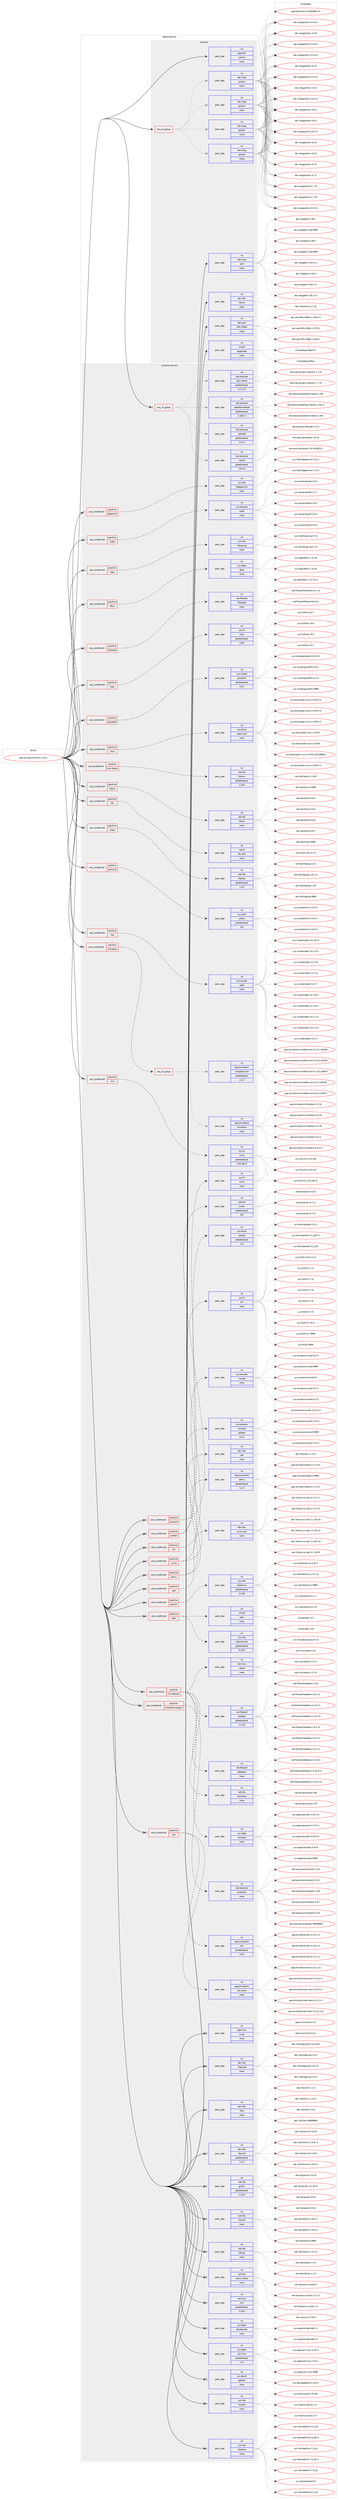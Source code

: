 digraph prolog {

# *************
# Graph options
# *************

newrank=true;
concentrate=true;
compound=true;
graph [rankdir=LR,fontname=Helvetica,fontsize=10,ranksep=1.5];#, ranksep=2.5, nodesep=0.2];
edge  [arrowhead=vee];
node  [fontname=Helvetica,fontsize=10];

# **********
# The ebuild
# **********

subgraph cluster_leftcol {
color=gray;
rank=same;
label=<<i>ebuild</i>>;
id [label="app-emulation/libvirt-4.10.0", color=red, width=4, href="../app-emulation/libvirt-4.10.0.svg"];
}

# ****************
# The dependencies
# ****************

subgraph cluster_midcol {
color=gray;
label=<<i>dependencies</i>>;
subgraph cluster_compile {
fillcolor="#eeeeee";
style=filled;
label=<<i>compile</i>>;
subgraph any19454 {
dependency1286476 [label=<<TABLE BORDER="0" CELLBORDER="1" CELLSPACING="0" CELLPADDING="4"><TR><TD CELLPADDING="10">any_of_group</TD></TR></TABLE>>, shape=none, color=red];subgraph pack916394 {
dependency1286477 [label=<<TABLE BORDER="0" CELLBORDER="1" CELLSPACING="0" CELLPADDING="4" WIDTH="220"><TR><TD ROWSPAN="6" CELLPADDING="30">pack_dep</TD></TR><TR><TD WIDTH="110">no</TD></TR><TR><TD>dev-lang</TD></TR><TR><TD>python</TD></TR><TR><TD>none</TD></TR><TR><TD></TD></TR></TABLE>>, shape=none, color=blue];
}
dependency1286476:e -> dependency1286477:w [weight=20,style="dotted",arrowhead="oinv"];
subgraph pack916395 {
dependency1286478 [label=<<TABLE BORDER="0" CELLBORDER="1" CELLSPACING="0" CELLPADDING="4" WIDTH="220"><TR><TD ROWSPAN="6" CELLPADDING="30">pack_dep</TD></TR><TR><TD WIDTH="110">no</TD></TR><TR><TD>dev-lang</TD></TR><TR><TD>python</TD></TR><TR><TD>none</TD></TR><TR><TD></TD></TR></TABLE>>, shape=none, color=blue];
}
dependency1286476:e -> dependency1286478:w [weight=20,style="dotted",arrowhead="oinv"];
subgraph pack916396 {
dependency1286479 [label=<<TABLE BORDER="0" CELLBORDER="1" CELLSPACING="0" CELLPADDING="4" WIDTH="220"><TR><TD ROWSPAN="6" CELLPADDING="30">pack_dep</TD></TR><TR><TD WIDTH="110">no</TD></TR><TR><TD>dev-lang</TD></TR><TR><TD>python</TD></TR><TR><TD>none</TD></TR><TR><TD></TD></TR></TABLE>>, shape=none, color=blue];
}
dependency1286476:e -> dependency1286479:w [weight=20,style="dotted",arrowhead="oinv"];
subgraph pack916397 {
dependency1286480 [label=<<TABLE BORDER="0" CELLBORDER="1" CELLSPACING="0" CELLPADDING="4" WIDTH="220"><TR><TD ROWSPAN="6" CELLPADDING="30">pack_dep</TD></TR><TR><TD WIDTH="110">no</TD></TR><TR><TD>dev-lang</TD></TR><TR><TD>python</TD></TR><TR><TD>none</TD></TR><TR><TD></TD></TR></TABLE>>, shape=none, color=blue];
}
dependency1286476:e -> dependency1286480:w [weight=20,style="dotted",arrowhead="oinv"];
}
id:e -> dependency1286476:w [weight=20,style="solid",arrowhead="vee"];
subgraph pack916398 {
dependency1286481 [label=<<TABLE BORDER="0" CELLBORDER="1" CELLSPACING="0" CELLPADDING="4" WIDTH="220"><TR><TD ROWSPAN="6" CELLPADDING="30">pack_dep</TD></TR><TR><TD WIDTH="110">no</TD></TR><TR><TD>app-text</TD></TR><TR><TD>xhtml1</TD></TR><TR><TD>none</TD></TR><TR><TD></TD></TR></TABLE>>, shape=none, color=blue];
}
id:e -> dependency1286481:w [weight=20,style="solid",arrowhead="vee"];
subgraph pack916399 {
dependency1286482 [label=<<TABLE BORDER="0" CELLBORDER="1" CELLSPACING="0" CELLPADDING="4" WIDTH="220"><TR><TD ROWSPAN="6" CELLPADDING="30">pack_dep</TD></TR><TR><TD WIDTH="110">no</TD></TR><TR><TD>dev-lang</TD></TR><TR><TD>perl</TD></TR><TR><TD>none</TD></TR><TR><TD></TD></TR></TABLE>>, shape=none, color=blue];
}
id:e -> dependency1286482:w [weight=20,style="solid",arrowhead="vee"];
subgraph pack916400 {
dependency1286483 [label=<<TABLE BORDER="0" CELLBORDER="1" CELLSPACING="0" CELLPADDING="4" WIDTH="220"><TR><TD ROWSPAN="6" CELLPADDING="30">pack_dep</TD></TR><TR><TD WIDTH="110">no</TD></TR><TR><TD>dev-libs</TD></TR><TR><TD>libxslt</TD></TR><TR><TD>none</TD></TR><TR><TD></TD></TR></TABLE>>, shape=none, color=blue];
}
id:e -> dependency1286483:w [weight=20,style="solid",arrowhead="vee"];
subgraph pack916401 {
dependency1286484 [label=<<TABLE BORDER="0" CELLBORDER="1" CELLSPACING="0" CELLPADDING="4" WIDTH="220"><TR><TD ROWSPAN="6" CELLPADDING="30">pack_dep</TD></TR><TR><TD WIDTH="110">no</TD></TR><TR><TD>dev-perl</TD></TR><TR><TD>XML-XPath</TD></TR><TR><TD>none</TD></TR><TR><TD></TD></TR></TABLE>>, shape=none, color=blue];
}
id:e -> dependency1286484:w [weight=20,style="solid",arrowhead="vee"];
subgraph pack916402 {
dependency1286485 [label=<<TABLE BORDER="0" CELLBORDER="1" CELLSPACING="0" CELLPADDING="4" WIDTH="220"><TR><TD ROWSPAN="6" CELLPADDING="30">pack_dep</TD></TR><TR><TD WIDTH="110">no</TD></TR><TR><TD>virtual</TD></TR><TR><TD>pkgconfig</TD></TR><TR><TD>none</TD></TR><TR><TD></TD></TR></TABLE>>, shape=none, color=blue];
}
id:e -> dependency1286485:w [weight=20,style="solid",arrowhead="vee"];
}
subgraph cluster_compileandrun {
fillcolor="#eeeeee";
style=filled;
label=<<i>compile and run</i>>;
subgraph any19455 {
dependency1286486 [label=<<TABLE BORDER="0" CELLBORDER="1" CELLSPACING="0" CELLPADDING="4"><TR><TD CELLPADDING="10">any_of_group</TD></TR></TABLE>>, shape=none, color=red];subgraph pack916403 {
dependency1286487 [label=<<TABLE BORDER="0" CELLBORDER="1" CELLSPACING="0" CELLPADDING="4" WIDTH="220"><TR><TD ROWSPAN="6" CELLPADDING="30">pack_dep</TD></TR><TR><TD WIDTH="110">no</TD></TR><TR><TD>net-analyzer</TD></TR><TR><TD>gnu-netcat</TD></TR><TR><TD>greaterequal</TD></TR><TR><TD>0.7.1-r3</TD></TR></TABLE>>, shape=none, color=blue];
}
dependency1286486:e -> dependency1286487:w [weight=20,style="dotted",arrowhead="oinv"];
subgraph pack916404 {
dependency1286488 [label=<<TABLE BORDER="0" CELLBORDER="1" CELLSPACING="0" CELLPADDING="4" WIDTH="220"><TR><TD ROWSPAN="6" CELLPADDING="30">pack_dep</TD></TR><TR><TD WIDTH="110">no</TD></TR><TR><TD>net-analyzer</TD></TR><TR><TD>netcat</TD></TR><TR><TD>greaterequal</TD></TR><TR><TD>110-r9</TD></TR></TABLE>>, shape=none, color=blue];
}
dependency1286486:e -> dependency1286488:w [weight=20,style="dotted",arrowhead="oinv"];
subgraph pack916405 {
dependency1286489 [label=<<TABLE BORDER="0" CELLBORDER="1" CELLSPACING="0" CELLPADDING="4" WIDTH="220"><TR><TD ROWSPAN="6" CELLPADDING="30">pack_dep</TD></TR><TR><TD WIDTH="110">no</TD></TR><TR><TD>net-analyzer</TD></TR><TR><TD>netcat6</TD></TR><TR><TD>greaterequal</TD></TR><TR><TD>1.0-r2</TD></TR></TABLE>>, shape=none, color=blue];
}
dependency1286486:e -> dependency1286489:w [weight=20,style="dotted",arrowhead="oinv"];
subgraph pack916406 {
dependency1286490 [label=<<TABLE BORDER="0" CELLBORDER="1" CELLSPACING="0" CELLPADDING="4" WIDTH="220"><TR><TD ROWSPAN="6" CELLPADDING="30">pack_dep</TD></TR><TR><TD WIDTH="110">no</TD></TR><TR><TD>net-analyzer</TD></TR><TR><TD>openbsd-netcat</TD></TR><TR><TD>greaterequal</TD></TR><TR><TD>1.105-r1</TD></TR></TABLE>>, shape=none, color=blue];
}
dependency1286486:e -> dependency1286490:w [weight=20,style="dotted",arrowhead="oinv"];
}
id:e -> dependency1286486:w [weight=20,style="solid",arrowhead="odotvee"];
subgraph cond350100 {
dependency1286491 [label=<<TABLE BORDER="0" CELLBORDER="1" CELLSPACING="0" CELLPADDING="4"><TR><TD ROWSPAN="3" CELLPADDING="10">use_conditional</TD></TR><TR><TD>positive</TD></TR><TR><TD>apparmor</TD></TR></TABLE>>, shape=none, color=red];
subgraph pack916407 {
dependency1286492 [label=<<TABLE BORDER="0" CELLBORDER="1" CELLSPACING="0" CELLPADDING="4" WIDTH="220"><TR><TD ROWSPAN="6" CELLPADDING="30">pack_dep</TD></TR><TR><TD WIDTH="110">no</TD></TR><TR><TD>sys-libs</TD></TR><TR><TD>libapparmor</TD></TR><TR><TD>none</TD></TR><TR><TD></TD></TR></TABLE>>, shape=none, color=blue];
}
dependency1286491:e -> dependency1286492:w [weight=20,style="dashed",arrowhead="vee"];
}
id:e -> dependency1286491:w [weight=20,style="solid",arrowhead="odotvee"];
subgraph cond350101 {
dependency1286493 [label=<<TABLE BORDER="0" CELLBORDER="1" CELLSPACING="0" CELLPADDING="4"><TR><TD ROWSPAN="3" CELLPADDING="10">use_conditional</TD></TR><TR><TD>positive</TD></TR><TR><TD>audit</TD></TR></TABLE>>, shape=none, color=red];
subgraph pack916408 {
dependency1286494 [label=<<TABLE BORDER="0" CELLBORDER="1" CELLSPACING="0" CELLPADDING="4" WIDTH="220"><TR><TD ROWSPAN="6" CELLPADDING="30">pack_dep</TD></TR><TR><TD WIDTH="110">no</TD></TR><TR><TD>sys-process</TD></TR><TR><TD>audit</TD></TR><TR><TD>none</TD></TR><TR><TD></TD></TR></TABLE>>, shape=none, color=blue];
}
dependency1286493:e -> dependency1286494:w [weight=20,style="dashed",arrowhead="vee"];
}
id:e -> dependency1286493:w [weight=20,style="solid",arrowhead="odotvee"];
subgraph cond350102 {
dependency1286495 [label=<<TABLE BORDER="0" CELLBORDER="1" CELLSPACING="0" CELLPADDING="4"><TR><TD ROWSPAN="3" CELLPADDING="10">use_conditional</TD></TR><TR><TD>positive</TD></TR><TR><TD>caps</TD></TR></TABLE>>, shape=none, color=red];
subgraph pack916409 {
dependency1286496 [label=<<TABLE BORDER="0" CELLBORDER="1" CELLSPACING="0" CELLPADDING="4" WIDTH="220"><TR><TD ROWSPAN="6" CELLPADDING="30">pack_dep</TD></TR><TR><TD WIDTH="110">no</TD></TR><TR><TD>sys-libs</TD></TR><TR><TD>libcap-ng</TD></TR><TR><TD>none</TD></TR><TR><TD></TD></TR></TABLE>>, shape=none, color=blue];
}
dependency1286495:e -> dependency1286496:w [weight=20,style="dashed",arrowhead="vee"];
}
id:e -> dependency1286495:w [weight=20,style="solid",arrowhead="odotvee"];
subgraph cond350103 {
dependency1286497 [label=<<TABLE BORDER="0" CELLBORDER="1" CELLSPACING="0" CELLPADDING="4"><TR><TD ROWSPAN="3" CELLPADDING="10">use_conditional</TD></TR><TR><TD>positive</TD></TR><TR><TD>dbus</TD></TR></TABLE>>, shape=none, color=red];
subgraph pack916410 {
dependency1286498 [label=<<TABLE BORDER="0" CELLBORDER="1" CELLSPACING="0" CELLPADDING="4" WIDTH="220"><TR><TD ROWSPAN="6" CELLPADDING="30">pack_dep</TD></TR><TR><TD WIDTH="110">no</TD></TR><TR><TD>sys-apps</TD></TR><TR><TD>dbus</TD></TR><TR><TD>none</TD></TR><TR><TD></TD></TR></TABLE>>, shape=none, color=blue];
}
dependency1286497:e -> dependency1286498:w [weight=20,style="dashed",arrowhead="vee"];
}
id:e -> dependency1286497:w [weight=20,style="solid",arrowhead="odotvee"];
subgraph cond350104 {
dependency1286499 [label=<<TABLE BORDER="0" CELLBORDER="1" CELLSPACING="0" CELLPADDING="4"><TR><TD ROWSPAN="3" CELLPADDING="10">use_conditional</TD></TR><TR><TD>positive</TD></TR><TR><TD>firewalld</TD></TR></TABLE>>, shape=none, color=red];
subgraph pack916411 {
dependency1286500 [label=<<TABLE BORDER="0" CELLBORDER="1" CELLSPACING="0" CELLPADDING="4" WIDTH="220"><TR><TD ROWSPAN="6" CELLPADDING="30">pack_dep</TD></TR><TR><TD WIDTH="110">no</TD></TR><TR><TD>net-firewall</TD></TR><TR><TD>firewalld</TD></TR><TR><TD>none</TD></TR><TR><TD></TD></TR></TABLE>>, shape=none, color=blue];
}
dependency1286499:e -> dependency1286500:w [weight=20,style="dashed",arrowhead="vee"];
}
id:e -> dependency1286499:w [weight=20,style="solid",arrowhead="odotvee"];
subgraph cond350105 {
dependency1286501 [label=<<TABLE BORDER="0" CELLBORDER="1" CELLSPACING="0" CELLPADDING="4"><TR><TD ROWSPAN="3" CELLPADDING="10">use_conditional</TD></TR><TR><TD>positive</TD></TR><TR><TD>fuse</TD></TR></TABLE>>, shape=none, color=red];
subgraph pack916412 {
dependency1286502 [label=<<TABLE BORDER="0" CELLBORDER="1" CELLSPACING="0" CELLPADDING="4" WIDTH="220"><TR><TD ROWSPAN="6" CELLPADDING="30">pack_dep</TD></TR><TR><TD WIDTH="110">no</TD></TR><TR><TD>sys-fs</TD></TR><TR><TD>fuse</TD></TR><TR><TD>greaterequal</TD></TR><TR><TD>2.8.6</TD></TR></TABLE>>, shape=none, color=blue];
}
dependency1286501:e -> dependency1286502:w [weight=20,style="dashed",arrowhead="vee"];
}
id:e -> dependency1286501:w [weight=20,style="solid",arrowhead="odotvee"];
subgraph cond350106 {
dependency1286503 [label=<<TABLE BORDER="0" CELLBORDER="1" CELLSPACING="0" CELLPADDING="4"><TR><TD ROWSPAN="3" CELLPADDING="10">use_conditional</TD></TR><TR><TD>positive</TD></TR><TR><TD>glusterfs</TD></TR></TABLE>>, shape=none, color=red];
subgraph pack916413 {
dependency1286504 [label=<<TABLE BORDER="0" CELLBORDER="1" CELLSPACING="0" CELLPADDING="4" WIDTH="220"><TR><TD ROWSPAN="6" CELLPADDING="30">pack_dep</TD></TR><TR><TD WIDTH="110">no</TD></TR><TR><TD>sys-cluster</TD></TR><TR><TD>glusterfs</TD></TR><TR><TD>greaterequal</TD></TR><TR><TD>3.4.1</TD></TR></TABLE>>, shape=none, color=blue];
}
dependency1286503:e -> dependency1286504:w [weight=20,style="dashed",arrowhead="vee"];
}
id:e -> dependency1286503:w [weight=20,style="solid",arrowhead="odotvee"];
subgraph cond350107 {
dependency1286505 [label=<<TABLE BORDER="0" CELLBORDER="1" CELLSPACING="0" CELLPADDING="4"><TR><TD ROWSPAN="3" CELLPADDING="10">use_conditional</TD></TR><TR><TD>positive</TD></TR><TR><TD>iscsi</TD></TR></TABLE>>, shape=none, color=red];
subgraph pack916414 {
dependency1286506 [label=<<TABLE BORDER="0" CELLBORDER="1" CELLSPACING="0" CELLPADDING="4" WIDTH="220"><TR><TD ROWSPAN="6" CELLPADDING="30">pack_dep</TD></TR><TR><TD WIDTH="110">no</TD></TR><TR><TD>sys-block</TD></TR><TR><TD>open-iscsi</TD></TR><TR><TD>none</TD></TR><TR><TD></TD></TR></TABLE>>, shape=none, color=blue];
}
dependency1286505:e -> dependency1286506:w [weight=20,style="dashed",arrowhead="vee"];
}
id:e -> dependency1286505:w [weight=20,style="solid",arrowhead="odotvee"];
subgraph cond350108 {
dependency1286507 [label=<<TABLE BORDER="0" CELLBORDER="1" CELLSPACING="0" CELLPADDING="4"><TR><TD ROWSPAN="3" CELLPADDING="10">use_conditional</TD></TR><TR><TD>positive</TD></TR><TR><TD>iscsi-direct</TD></TR></TABLE>>, shape=none, color=red];
subgraph pack916415 {
dependency1286508 [label=<<TABLE BORDER="0" CELLBORDER="1" CELLSPACING="0" CELLPADDING="4" WIDTH="220"><TR><TD ROWSPAN="6" CELLPADDING="30">pack_dep</TD></TR><TR><TD WIDTH="110">no</TD></TR><TR><TD>net-libs</TD></TR><TR><TD>libiscsi</TD></TR><TR><TD>greaterequal</TD></TR><TR><TD>1.18.0</TD></TR></TABLE>>, shape=none, color=blue];
}
dependency1286507:e -> dependency1286508:w [weight=20,style="dashed",arrowhead="vee"];
}
id:e -> dependency1286507:w [weight=20,style="solid",arrowhead="odotvee"];
subgraph cond350109 {
dependency1286509 [label=<<TABLE BORDER="0" CELLBORDER="1" CELLSPACING="0" CELLPADDING="4"><TR><TD ROWSPAN="3" CELLPADDING="10">use_conditional</TD></TR><TR><TD>positive</TD></TR><TR><TD>libssh</TD></TR></TABLE>>, shape=none, color=red];
subgraph pack916416 {
dependency1286510 [label=<<TABLE BORDER="0" CELLBORDER="1" CELLSPACING="0" CELLPADDING="4" WIDTH="220"><TR><TD ROWSPAN="6" CELLPADDING="30">pack_dep</TD></TR><TR><TD WIDTH="110">no</TD></TR><TR><TD>net-libs</TD></TR><TR><TD>libssh</TD></TR><TR><TD>none</TD></TR><TR><TD></TD></TR></TABLE>>, shape=none, color=blue];
}
dependency1286509:e -> dependency1286510:w [weight=20,style="dashed",arrowhead="vee"];
}
id:e -> dependency1286509:w [weight=20,style="solid",arrowhead="odotvee"];
subgraph cond350110 {
dependency1286511 [label=<<TABLE BORDER="0" CELLBORDER="1" CELLSPACING="0" CELLPADDING="4"><TR><TD ROWSPAN="3" CELLPADDING="10">use_conditional</TD></TR><TR><TD>positive</TD></TR><TR><TD>lvm</TD></TR></TABLE>>, shape=none, color=red];
subgraph pack916417 {
dependency1286512 [label=<<TABLE BORDER="0" CELLBORDER="1" CELLSPACING="0" CELLPADDING="4" WIDTH="220"><TR><TD ROWSPAN="6" CELLPADDING="30">pack_dep</TD></TR><TR><TD WIDTH="110">no</TD></TR><TR><TD>sys-fs</TD></TR><TR><TD>lvm2</TD></TR><TR><TD>greaterequal</TD></TR><TR><TD>2.02.48-r2</TD></TR></TABLE>>, shape=none, color=blue];
}
dependency1286511:e -> dependency1286512:w [weight=20,style="dashed",arrowhead="vee"];
}
id:e -> dependency1286511:w [weight=20,style="solid",arrowhead="odotvee"];
subgraph cond350111 {
dependency1286513 [label=<<TABLE BORDER="0" CELLBORDER="1" CELLSPACING="0" CELLPADDING="4"><TR><TD ROWSPAN="3" CELLPADDING="10">use_conditional</TD></TR><TR><TD>positive</TD></TR><TR><TD>nfs</TD></TR></TABLE>>, shape=none, color=red];
subgraph pack916418 {
dependency1286514 [label=<<TABLE BORDER="0" CELLBORDER="1" CELLSPACING="0" CELLPADDING="4" WIDTH="220"><TR><TD ROWSPAN="6" CELLPADDING="30">pack_dep</TD></TR><TR><TD WIDTH="110">no</TD></TR><TR><TD>net-fs</TD></TR><TR><TD>nfs-utils</TD></TR><TR><TD>none</TD></TR><TR><TD></TD></TR></TABLE>>, shape=none, color=blue];
}
dependency1286513:e -> dependency1286514:w [weight=20,style="dashed",arrowhead="vee"];
}
id:e -> dependency1286513:w [weight=20,style="solid",arrowhead="odotvee"];
subgraph cond350112 {
dependency1286515 [label=<<TABLE BORDER="0" CELLBORDER="1" CELLSPACING="0" CELLPADDING="4"><TR><TD ROWSPAN="3" CELLPADDING="10">use_conditional</TD></TR><TR><TD>positive</TD></TR><TR><TD>numa</TD></TR></TABLE>>, shape=none, color=red];
subgraph pack916419 {
dependency1286516 [label=<<TABLE BORDER="0" CELLBORDER="1" CELLSPACING="0" CELLPADDING="4" WIDTH="220"><TR><TD ROWSPAN="6" CELLPADDING="30">pack_dep</TD></TR><TR><TD WIDTH="110">no</TD></TR><TR><TD>sys-process</TD></TR><TR><TD>numactl</TD></TR><TR><TD>greater</TD></TR><TR><TD>2.0.2</TD></TR></TABLE>>, shape=none, color=blue];
}
dependency1286515:e -> dependency1286516:w [weight=20,style="dashed",arrowhead="vee"];
subgraph pack916420 {
dependency1286517 [label=<<TABLE BORDER="0" CELLBORDER="1" CELLSPACING="0" CELLPADDING="4" WIDTH="220"><TR><TD ROWSPAN="6" CELLPADDING="30">pack_dep</TD></TR><TR><TD WIDTH="110">no</TD></TR><TR><TD>sys-process</TD></TR><TR><TD>numad</TD></TR><TR><TD>none</TD></TR><TR><TD></TD></TR></TABLE>>, shape=none, color=blue];
}
dependency1286515:e -> dependency1286517:w [weight=20,style="dashed",arrowhead="vee"];
}
id:e -> dependency1286515:w [weight=20,style="solid",arrowhead="odotvee"];
subgraph cond350113 {
dependency1286518 [label=<<TABLE BORDER="0" CELLBORDER="1" CELLSPACING="0" CELLPADDING="4"><TR><TD ROWSPAN="3" CELLPADDING="10">use_conditional</TD></TR><TR><TD>positive</TD></TR><TR><TD>parted</TD></TR></TABLE>>, shape=none, color=red];
subgraph pack916421 {
dependency1286519 [label=<<TABLE BORDER="0" CELLBORDER="1" CELLSPACING="0" CELLPADDING="4" WIDTH="220"><TR><TD ROWSPAN="6" CELLPADDING="30">pack_dep</TD></TR><TR><TD WIDTH="110">no</TD></TR><TR><TD>sys-block</TD></TR><TR><TD>parted</TD></TR><TR><TD>greaterequal</TD></TR><TR><TD>1.8</TD></TR></TABLE>>, shape=none, color=blue];
}
dependency1286518:e -> dependency1286519:w [weight=20,style="dashed",arrowhead="vee"];
subgraph pack916422 {
dependency1286520 [label=<<TABLE BORDER="0" CELLBORDER="1" CELLSPACING="0" CELLPADDING="4" WIDTH="220"><TR><TD ROWSPAN="6" CELLPADDING="30">pack_dep</TD></TR><TR><TD WIDTH="110">no</TD></TR><TR><TD>sys-fs</TD></TR><TR><TD>lvm2</TD></TR><TR><TD>none</TD></TR><TR><TD></TD></TR></TABLE>>, shape=none, color=blue];
}
dependency1286518:e -> dependency1286520:w [weight=20,style="dashed",arrowhead="vee"];
}
id:e -> dependency1286518:w [weight=20,style="solid",arrowhead="odotvee"];
subgraph cond350114 {
dependency1286521 [label=<<TABLE BORDER="0" CELLBORDER="1" CELLSPACING="0" CELLPADDING="4"><TR><TD ROWSPAN="3" CELLPADDING="10">use_conditional</TD></TR><TR><TD>positive</TD></TR><TR><TD>pcap</TD></TR></TABLE>>, shape=none, color=red];
subgraph pack916423 {
dependency1286522 [label=<<TABLE BORDER="0" CELLBORDER="1" CELLSPACING="0" CELLPADDING="4" WIDTH="220"><TR><TD ROWSPAN="6" CELLPADDING="30">pack_dep</TD></TR><TR><TD WIDTH="110">no</TD></TR><TR><TD>net-libs</TD></TR><TR><TD>libpcap</TD></TR><TR><TD>greaterequal</TD></TR><TR><TD>1.0.0</TD></TR></TABLE>>, shape=none, color=blue];
}
dependency1286521:e -> dependency1286522:w [weight=20,style="dashed",arrowhead="vee"];
}
id:e -> dependency1286521:w [weight=20,style="solid",arrowhead="odotvee"];
subgraph cond350115 {
dependency1286523 [label=<<TABLE BORDER="0" CELLBORDER="1" CELLSPACING="0" CELLPADDING="4"><TR><TD ROWSPAN="3" CELLPADDING="10">use_conditional</TD></TR><TR><TD>positive</TD></TR><TR><TD>policykit</TD></TR></TABLE>>, shape=none, color=red];
subgraph pack916424 {
dependency1286524 [label=<<TABLE BORDER="0" CELLBORDER="1" CELLSPACING="0" CELLPADDING="4" WIDTH="220"><TR><TD ROWSPAN="6" CELLPADDING="30">pack_dep</TD></TR><TR><TD WIDTH="110">no</TD></TR><TR><TD>sys-auth</TD></TR><TR><TD>polkit</TD></TR><TR><TD>greaterequal</TD></TR><TR><TD>0.9</TD></TR></TABLE>>, shape=none, color=blue];
}
dependency1286523:e -> dependency1286524:w [weight=20,style="dashed",arrowhead="vee"];
}
id:e -> dependency1286523:w [weight=20,style="solid",arrowhead="odotvee"];
subgraph cond350116 {
dependency1286525 [label=<<TABLE BORDER="0" CELLBORDER="1" CELLSPACING="0" CELLPADDING="4"><TR><TD ROWSPAN="3" CELLPADDING="10">use_conditional</TD></TR><TR><TD>positive</TD></TR><TR><TD>qemu</TD></TR></TABLE>>, shape=none, color=red];
subgraph pack916425 {
dependency1286526 [label=<<TABLE BORDER="0" CELLBORDER="1" CELLSPACING="0" CELLPADDING="4" WIDTH="220"><TR><TD ROWSPAN="6" CELLPADDING="30">pack_dep</TD></TR><TR><TD WIDTH="110">no</TD></TR><TR><TD>app-emulation</TD></TR><TR><TD>qemu</TD></TR><TR><TD>greaterequal</TD></TR><TR><TD>1.5.0</TD></TR></TABLE>>, shape=none, color=blue];
}
dependency1286525:e -> dependency1286526:w [weight=20,style="dashed",arrowhead="vee"];
subgraph pack916426 {
dependency1286527 [label=<<TABLE BORDER="0" CELLBORDER="1" CELLSPACING="0" CELLPADDING="4" WIDTH="220"><TR><TD ROWSPAN="6" CELLPADDING="30">pack_dep</TD></TR><TR><TD WIDTH="110">no</TD></TR><TR><TD>dev-libs</TD></TR><TR><TD>yajl</TD></TR><TR><TD>none</TD></TR><TR><TD></TD></TR></TABLE>>, shape=none, color=blue];
}
dependency1286525:e -> dependency1286527:w [weight=20,style="dashed",arrowhead="vee"];
}
id:e -> dependency1286525:w [weight=20,style="solid",arrowhead="odotvee"];
subgraph cond350117 {
dependency1286528 [label=<<TABLE BORDER="0" CELLBORDER="1" CELLSPACING="0" CELLPADDING="4"><TR><TD ROWSPAN="3" CELLPADDING="10">use_conditional</TD></TR><TR><TD>positive</TD></TR><TR><TD>rbd</TD></TR></TABLE>>, shape=none, color=red];
subgraph pack916427 {
dependency1286529 [label=<<TABLE BORDER="0" CELLBORDER="1" CELLSPACING="0" CELLPADDING="4" WIDTH="220"><TR><TD ROWSPAN="6" CELLPADDING="30">pack_dep</TD></TR><TR><TD WIDTH="110">no</TD></TR><TR><TD>sys-cluster</TD></TR><TR><TD>ceph</TD></TR><TR><TD>none</TD></TR><TR><TD></TD></TR></TABLE>>, shape=none, color=blue];
}
dependency1286528:e -> dependency1286529:w [weight=20,style="dashed",arrowhead="vee"];
}
id:e -> dependency1286528:w [weight=20,style="solid",arrowhead="odotvee"];
subgraph cond350118 {
dependency1286530 [label=<<TABLE BORDER="0" CELLBORDER="1" CELLSPACING="0" CELLPADDING="4"><TR><TD ROWSPAN="3" CELLPADDING="10">use_conditional</TD></TR><TR><TD>positive</TD></TR><TR><TD>sasl</TD></TR></TABLE>>, shape=none, color=red];
subgraph pack916428 {
dependency1286531 [label=<<TABLE BORDER="0" CELLBORDER="1" CELLSPACING="0" CELLPADDING="4" WIDTH="220"><TR><TD ROWSPAN="6" CELLPADDING="30">pack_dep</TD></TR><TR><TD WIDTH="110">no</TD></TR><TR><TD>dev-libs</TD></TR><TR><TD>cyrus-sasl</TD></TR><TR><TD>none</TD></TR><TR><TD></TD></TR></TABLE>>, shape=none, color=blue];
}
dependency1286530:e -> dependency1286531:w [weight=20,style="dashed",arrowhead="vee"];
}
id:e -> dependency1286530:w [weight=20,style="solid",arrowhead="odotvee"];
subgraph cond350119 {
dependency1286532 [label=<<TABLE BORDER="0" CELLBORDER="1" CELLSPACING="0" CELLPADDING="4"><TR><TD ROWSPAN="3" CELLPADDING="10">use_conditional</TD></TR><TR><TD>positive</TD></TR><TR><TD>selinux</TD></TR></TABLE>>, shape=none, color=red];
subgraph pack916429 {
dependency1286533 [label=<<TABLE BORDER="0" CELLBORDER="1" CELLSPACING="0" CELLPADDING="4" WIDTH="220"><TR><TD ROWSPAN="6" CELLPADDING="30">pack_dep</TD></TR><TR><TD WIDTH="110">no</TD></TR><TR><TD>sys-libs</TD></TR><TR><TD>libselinux</TD></TR><TR><TD>greaterequal</TD></TR><TR><TD>2.0.85</TD></TR></TABLE>>, shape=none, color=blue];
}
dependency1286532:e -> dependency1286533:w [weight=20,style="dashed",arrowhead="vee"];
}
id:e -> dependency1286532:w [weight=20,style="solid",arrowhead="odotvee"];
subgraph cond350120 {
dependency1286534 [label=<<TABLE BORDER="0" CELLBORDER="1" CELLSPACING="0" CELLPADDING="4"><TR><TD ROWSPAN="3" CELLPADDING="10">use_conditional</TD></TR><TR><TD>positive</TD></TR><TR><TD>udev</TD></TR></TABLE>>, shape=none, color=red];
subgraph pack916430 {
dependency1286535 [label=<<TABLE BORDER="0" CELLBORDER="1" CELLSPACING="0" CELLPADDING="4" WIDTH="220"><TR><TD ROWSPAN="6" CELLPADDING="30">pack_dep</TD></TR><TR><TD WIDTH="110">no</TD></TR><TR><TD>virtual</TD></TR><TR><TD>udev</TD></TR><TR><TD>none</TD></TR><TR><TD></TD></TR></TABLE>>, shape=none, color=blue];
}
dependency1286534:e -> dependency1286535:w [weight=20,style="dashed",arrowhead="vee"];
subgraph pack916431 {
dependency1286536 [label=<<TABLE BORDER="0" CELLBORDER="1" CELLSPACING="0" CELLPADDING="4" WIDTH="220"><TR><TD ROWSPAN="6" CELLPADDING="30">pack_dep</TD></TR><TR><TD WIDTH="110">no</TD></TR><TR><TD>x11-libs</TD></TR><TR><TD>libpciaccess</TD></TR><TR><TD>greaterequal</TD></TR><TR><TD>0.10.9</TD></TR></TABLE>>, shape=none, color=blue];
}
dependency1286534:e -> dependency1286536:w [weight=20,style="dashed",arrowhead="vee"];
}
id:e -> dependency1286534:w [weight=20,style="solid",arrowhead="odotvee"];
subgraph cond350121 {
dependency1286537 [label=<<TABLE BORDER="0" CELLBORDER="1" CELLSPACING="0" CELLPADDING="4"><TR><TD ROWSPAN="3" CELLPADDING="10">use_conditional</TD></TR><TR><TD>positive</TD></TR><TR><TD>virt-network</TD></TR></TABLE>>, shape=none, color=red];
subgraph pack916432 {
dependency1286538 [label=<<TABLE BORDER="0" CELLBORDER="1" CELLSPACING="0" CELLPADDING="4" WIDTH="220"><TR><TD ROWSPAN="6" CELLPADDING="30">pack_dep</TD></TR><TR><TD WIDTH="110">no</TD></TR><TR><TD>net-dns</TD></TR><TR><TD>dnsmasq</TD></TR><TR><TD>none</TD></TR><TR><TD></TD></TR></TABLE>>, shape=none, color=blue];
}
dependency1286537:e -> dependency1286538:w [weight=20,style="dashed",arrowhead="vee"];
subgraph pack916433 {
dependency1286539 [label=<<TABLE BORDER="0" CELLBORDER="1" CELLSPACING="0" CELLPADDING="4" WIDTH="220"><TR><TD ROWSPAN="6" CELLPADDING="30">pack_dep</TD></TR><TR><TD WIDTH="110">no</TD></TR><TR><TD>net-firewall</TD></TR><TR><TD>ebtables</TD></TR><TR><TD>none</TD></TR><TR><TD></TD></TR></TABLE>>, shape=none, color=blue];
}
dependency1286537:e -> dependency1286539:w [weight=20,style="dashed",arrowhead="vee"];
subgraph pack916434 {
dependency1286540 [label=<<TABLE BORDER="0" CELLBORDER="1" CELLSPACING="0" CELLPADDING="4" WIDTH="220"><TR><TD ROWSPAN="6" CELLPADDING="30">pack_dep</TD></TR><TR><TD WIDTH="110">no</TD></TR><TR><TD>net-firewall</TD></TR><TR><TD>iptables</TD></TR><TR><TD>greaterequal</TD></TR><TR><TD>1.4.10</TD></TR></TABLE>>, shape=none, color=blue];
}
dependency1286537:e -> dependency1286540:w [weight=20,style="dashed",arrowhead="vee"];
subgraph pack916435 {
dependency1286541 [label=<<TABLE BORDER="0" CELLBORDER="1" CELLSPACING="0" CELLPADDING="4" WIDTH="220"><TR><TD ROWSPAN="6" CELLPADDING="30">pack_dep</TD></TR><TR><TD WIDTH="110">no</TD></TR><TR><TD>net-misc</TD></TR><TR><TD>radvd</TD></TR><TR><TD>none</TD></TR><TR><TD></TD></TR></TABLE>>, shape=none, color=blue];
}
dependency1286537:e -> dependency1286541:w [weight=20,style="dashed",arrowhead="vee"];
subgraph pack916436 {
dependency1286542 [label=<<TABLE BORDER="0" CELLBORDER="1" CELLSPACING="0" CELLPADDING="4" WIDTH="220"><TR><TD ROWSPAN="6" CELLPADDING="30">pack_dep</TD></TR><TR><TD WIDTH="110">no</TD></TR><TR><TD>sys-apps</TD></TR><TR><TD>iproute2</TD></TR><TR><TD>none</TD></TR><TR><TD></TD></TR></TABLE>>, shape=none, color=blue];
}
dependency1286537:e -> dependency1286542:w [weight=20,style="dashed",arrowhead="vee"];
}
id:e -> dependency1286537:w [weight=20,style="solid",arrowhead="odotvee"];
subgraph cond350122 {
dependency1286543 [label=<<TABLE BORDER="0" CELLBORDER="1" CELLSPACING="0" CELLPADDING="4"><TR><TD ROWSPAN="3" CELLPADDING="10">use_conditional</TD></TR><TR><TD>positive</TD></TR><TR><TD>virtualbox</TD></TR></TABLE>>, shape=none, color=red];
subgraph any19456 {
dependency1286544 [label=<<TABLE BORDER="0" CELLBORDER="1" CELLSPACING="0" CELLPADDING="4"><TR><TD CELLPADDING="10">any_of_group</TD></TR></TABLE>>, shape=none, color=red];subgraph pack916437 {
dependency1286545 [label=<<TABLE BORDER="0" CELLBORDER="1" CELLSPACING="0" CELLPADDING="4" WIDTH="220"><TR><TD ROWSPAN="6" CELLPADDING="30">pack_dep</TD></TR><TR><TD WIDTH="110">no</TD></TR><TR><TD>app-emulation</TD></TR><TR><TD>virtualbox</TD></TR><TR><TD>none</TD></TR><TR><TD></TD></TR></TABLE>>, shape=none, color=blue];
}
dependency1286544:e -> dependency1286545:w [weight=20,style="dotted",arrowhead="oinv"];
subgraph pack916438 {
dependency1286546 [label=<<TABLE BORDER="0" CELLBORDER="1" CELLSPACING="0" CELLPADDING="4" WIDTH="220"><TR><TD ROWSPAN="6" CELLPADDING="30">pack_dep</TD></TR><TR><TD WIDTH="110">no</TD></TR><TR><TD>app-emulation</TD></TR><TR><TD>virtualbox-bin</TD></TR><TR><TD>greaterequal</TD></TR><TR><TD>2.2.0</TD></TR></TABLE>>, shape=none, color=blue];
}
dependency1286544:e -> dependency1286546:w [weight=20,style="dotted",arrowhead="oinv"];
}
dependency1286543:e -> dependency1286544:w [weight=20,style="dashed",arrowhead="vee"];
}
id:e -> dependency1286543:w [weight=20,style="solid",arrowhead="odotvee"];
subgraph cond350123 {
dependency1286547 [label=<<TABLE BORDER="0" CELLBORDER="1" CELLSPACING="0" CELLPADDING="4"><TR><TD ROWSPAN="3" CELLPADDING="10">use_conditional</TD></TR><TR><TD>positive</TD></TR><TR><TD>wireshark-plugins</TD></TR></TABLE>>, shape=none, color=red];
subgraph pack916439 {
dependency1286548 [label=<<TABLE BORDER="0" CELLBORDER="1" CELLSPACING="0" CELLPADDING="4" WIDTH="220"><TR><TD ROWSPAN="6" CELLPADDING="30">pack_dep</TD></TR><TR><TD WIDTH="110">no</TD></TR><TR><TD>net-analyzer</TD></TR><TR><TD>wireshark</TD></TR><TR><TD>none</TD></TR><TR><TD></TD></TR></TABLE>>, shape=none, color=blue];
}
dependency1286547:e -> dependency1286548:w [weight=20,style="dashed",arrowhead="vee"];
}
id:e -> dependency1286547:w [weight=20,style="solid",arrowhead="odotvee"];
subgraph cond350124 {
dependency1286549 [label=<<TABLE BORDER="0" CELLBORDER="1" CELLSPACING="0" CELLPADDING="4"><TR><TD ROWSPAN="3" CELLPADDING="10">use_conditional</TD></TR><TR><TD>positive</TD></TR><TR><TD>xen</TD></TR></TABLE>>, shape=none, color=red];
subgraph pack916440 {
dependency1286550 [label=<<TABLE BORDER="0" CELLBORDER="1" CELLSPACING="0" CELLPADDING="4" WIDTH="220"><TR><TD ROWSPAN="6" CELLPADDING="30">pack_dep</TD></TR><TR><TD WIDTH="110">no</TD></TR><TR><TD>app-emulation</TD></TR><TR><TD>xen</TD></TR><TR><TD>greaterequal</TD></TR><TR><TD>4.6.0</TD></TR></TABLE>>, shape=none, color=blue];
}
dependency1286549:e -> dependency1286550:w [weight=20,style="dashed",arrowhead="vee"];
subgraph pack916441 {
dependency1286551 [label=<<TABLE BORDER="0" CELLBORDER="1" CELLSPACING="0" CELLPADDING="4" WIDTH="220"><TR><TD ROWSPAN="6" CELLPADDING="30">pack_dep</TD></TR><TR><TD WIDTH="110">no</TD></TR><TR><TD>app-emulation</TD></TR><TR><TD>xen-tools</TD></TR><TR><TD>none</TD></TR><TR><TD></TD></TR></TABLE>>, shape=none, color=blue];
}
dependency1286549:e -> dependency1286551:w [weight=20,style="dashed",arrowhead="vee"];
}
id:e -> dependency1286549:w [weight=20,style="solid",arrowhead="odotvee"];
subgraph cond350125 {
dependency1286552 [label=<<TABLE BORDER="0" CELLBORDER="1" CELLSPACING="0" CELLPADDING="4"><TR><TD ROWSPAN="3" CELLPADDING="10">use_conditional</TD></TR><TR><TD>positive</TD></TR><TR><TD>zeroconf</TD></TR></TABLE>>, shape=none, color=red];
subgraph pack916442 {
dependency1286553 [label=<<TABLE BORDER="0" CELLBORDER="1" CELLSPACING="0" CELLPADDING="4" WIDTH="220"><TR><TD ROWSPAN="6" CELLPADDING="30">pack_dep</TD></TR><TR><TD WIDTH="110">no</TD></TR><TR><TD>net-dns</TD></TR><TR><TD>avahi</TD></TR><TR><TD>greaterequal</TD></TR><TR><TD>0.6</TD></TR></TABLE>>, shape=none, color=blue];
}
dependency1286552:e -> dependency1286553:w [weight=20,style="dashed",arrowhead="vee"];
}
id:e -> dependency1286552:w [weight=20,style="solid",arrowhead="odotvee"];
subgraph cond350126 {
dependency1286554 [label=<<TABLE BORDER="0" CELLBORDER="1" CELLSPACING="0" CELLPADDING="4"><TR><TD ROWSPAN="3" CELLPADDING="10">use_conditional</TD></TR><TR><TD>positive</TD></TR><TR><TD>zfs</TD></TR></TABLE>>, shape=none, color=red];
subgraph pack916443 {
dependency1286555 [label=<<TABLE BORDER="0" CELLBORDER="1" CELLSPACING="0" CELLPADDING="4" WIDTH="220"><TR><TD ROWSPAN="6" CELLPADDING="30">pack_dep</TD></TR><TR><TD WIDTH="110">no</TD></TR><TR><TD>sys-fs</TD></TR><TR><TD>zfs</TD></TR><TR><TD>none</TD></TR><TR><TD></TD></TR></TABLE>>, shape=none, color=blue];
}
dependency1286554:e -> dependency1286555:w [weight=20,style="dashed",arrowhead="vee"];
}
id:e -> dependency1286554:w [weight=20,style="solid",arrowhead="odotvee"];
subgraph pack916444 {
dependency1286556 [label=<<TABLE BORDER="0" CELLBORDER="1" CELLSPACING="0" CELLPADDING="4" WIDTH="220"><TR><TD ROWSPAN="6" CELLPADDING="30">pack_dep</TD></TR><TR><TD WIDTH="110">no</TD></TR><TR><TD>app-misc</TD></TR><TR><TD>scrub</TD></TR><TR><TD>none</TD></TR><TR><TD></TD></TR></TABLE>>, shape=none, color=blue];
}
id:e -> dependency1286556:w [weight=20,style="solid",arrowhead="odotvee"];
subgraph pack916445 {
dependency1286557 [label=<<TABLE BORDER="0" CELLBORDER="1" CELLSPACING="0" CELLPADDING="4" WIDTH="220"><TR><TD ROWSPAN="6" CELLPADDING="30">pack_dep</TD></TR><TR><TD WIDTH="110">no</TD></TR><TR><TD>dev-libs</TD></TR><TR><TD>libgcrypt</TD></TR><TR><TD>none</TD></TR><TR><TD></TD></TR></TABLE>>, shape=none, color=blue];
}
id:e -> dependency1286557:w [weight=20,style="solid",arrowhead="odotvee"];
subgraph pack916446 {
dependency1286558 [label=<<TABLE BORDER="0" CELLBORDER="1" CELLSPACING="0" CELLPADDING="4" WIDTH="220"><TR><TD ROWSPAN="6" CELLPADDING="30">pack_dep</TD></TR><TR><TD WIDTH="110">no</TD></TR><TR><TD>dev-libs</TD></TR><TR><TD>libnl</TD></TR><TR><TD>none</TD></TR><TR><TD></TD></TR></TABLE>>, shape=none, color=blue];
}
id:e -> dependency1286558:w [weight=20,style="solid",arrowhead="odotvee"];
subgraph pack916447 {
dependency1286559 [label=<<TABLE BORDER="0" CELLBORDER="1" CELLSPACING="0" CELLPADDING="4" WIDTH="220"><TR><TD ROWSPAN="6" CELLPADDING="30">pack_dep</TD></TR><TR><TD WIDTH="110">no</TD></TR><TR><TD>dev-libs</TD></TR><TR><TD>libxml2</TD></TR><TR><TD>greaterequal</TD></TR><TR><TD>2.7.6</TD></TR></TABLE>>, shape=none, color=blue];
}
id:e -> dependency1286559:w [weight=20,style="solid",arrowhead="odotvee"];
subgraph pack916448 {
dependency1286560 [label=<<TABLE BORDER="0" CELLBORDER="1" CELLSPACING="0" CELLPADDING="4" WIDTH="220"><TR><TD ROWSPAN="6" CELLPADDING="30">pack_dep</TD></TR><TR><TD WIDTH="110">no</TD></TR><TR><TD>net-libs</TD></TR><TR><TD>gnutls</TD></TR><TR><TD>greaterequal</TD></TR><TR><TD>1.0.25</TD></TR></TABLE>>, shape=none, color=blue];
}
id:e -> dependency1286560:w [weight=20,style="solid",arrowhead="odotvee"];
subgraph pack916449 {
dependency1286561 [label=<<TABLE BORDER="0" CELLBORDER="1" CELLSPACING="0" CELLPADDING="4" WIDTH="220"><TR><TD ROWSPAN="6" CELLPADDING="30">pack_dep</TD></TR><TR><TD WIDTH="110">no</TD></TR><TR><TD>net-libs</TD></TR><TR><TD>libssh2</TD></TR><TR><TD>none</TD></TR><TR><TD></TD></TR></TABLE>>, shape=none, color=blue];
}
id:e -> dependency1286561:w [weight=20,style="solid",arrowhead="odotvee"];
subgraph pack916450 {
dependency1286562 [label=<<TABLE BORDER="0" CELLBORDER="1" CELLSPACING="0" CELLPADDING="4" WIDTH="220"><TR><TD ROWSPAN="6" CELLPADDING="30">pack_dep</TD></TR><TR><TD WIDTH="110">no</TD></TR><TR><TD>net-libs</TD></TR><TR><TD>libtirpc</TD></TR><TR><TD>none</TD></TR><TR><TD></TD></TR></TABLE>>, shape=none, color=blue];
}
id:e -> dependency1286562:w [weight=20,style="solid",arrowhead="odotvee"];
subgraph pack916451 {
dependency1286563 [label=<<TABLE BORDER="0" CELLBORDER="1" CELLSPACING="0" CELLPADDING="4" WIDTH="220"><TR><TD ROWSPAN="6" CELLPADDING="30">pack_dep</TD></TR><TR><TD WIDTH="110">no</TD></TR><TR><TD>net-libs</TD></TR><TR><TD>rpcsvc-proto</TD></TR><TR><TD>none</TD></TR><TR><TD></TD></TR></TABLE>>, shape=none, color=blue];
}
id:e -> dependency1286563:w [weight=20,style="solid",arrowhead="odotvee"];
subgraph pack916452 {
dependency1286564 [label=<<TABLE BORDER="0" CELLBORDER="1" CELLSPACING="0" CELLPADDING="4" WIDTH="220"><TR><TD ROWSPAN="6" CELLPADDING="30">pack_dep</TD></TR><TR><TD WIDTH="110">no</TD></TR><TR><TD>net-misc</TD></TR><TR><TD>curl</TD></TR><TR><TD>greaterequal</TD></TR><TR><TD>7.18.0</TD></TR></TABLE>>, shape=none, color=blue];
}
id:e -> dependency1286564:w [weight=20,style="solid",arrowhead="odotvee"];
subgraph pack916453 {
dependency1286565 [label=<<TABLE BORDER="0" CELLBORDER="1" CELLSPACING="0" CELLPADDING="4" WIDTH="220"><TR><TD ROWSPAN="6" CELLPADDING="30">pack_dep</TD></TR><TR><TD WIDTH="110">no</TD></TR><TR><TD>sys-apps</TD></TR><TR><TD>dmidecode</TD></TR><TR><TD>none</TD></TR><TR><TD></TD></TR></TABLE>>, shape=none, color=blue];
}
id:e -> dependency1286565:w [weight=20,style="solid",arrowhead="odotvee"];
subgraph pack916454 {
dependency1286566 [label=<<TABLE BORDER="0" CELLBORDER="1" CELLSPACING="0" CELLPADDING="4" WIDTH="220"><TR><TD ROWSPAN="6" CELLPADDING="30">pack_dep</TD></TR><TR><TD WIDTH="110">no</TD></TR><TR><TD>sys-apps</TD></TR><TR><TD>util-linux</TD></TR><TR><TD>greaterequal</TD></TR><TR><TD>2.17</TD></TR></TABLE>>, shape=none, color=blue];
}
id:e -> dependency1286566:w [weight=20,style="solid",arrowhead="odotvee"];
subgraph pack916455 {
dependency1286567 [label=<<TABLE BORDER="0" CELLBORDER="1" CELLSPACING="0" CELLPADDING="4" WIDTH="220"><TR><TD ROWSPAN="6" CELLPADDING="30">pack_dep</TD></TR><TR><TD WIDTH="110">no</TD></TR><TR><TD>sys-devel</TD></TR><TR><TD>gettext</TD></TR><TR><TD>none</TD></TR><TR><TD></TD></TR></TABLE>>, shape=none, color=blue];
}
id:e -> dependency1286567:w [weight=20,style="solid",arrowhead="odotvee"];
subgraph pack916456 {
dependency1286568 [label=<<TABLE BORDER="0" CELLBORDER="1" CELLSPACING="0" CELLPADDING="4" WIDTH="220"><TR><TD ROWSPAN="6" CELLPADDING="30">pack_dep</TD></TR><TR><TD WIDTH="110">no</TD></TR><TR><TD>sys-libs</TD></TR><TR><TD>ncurses</TD></TR><TR><TD>none</TD></TR><TR><TD></TD></TR></TABLE>>, shape=none, color=blue];
}
id:e -> dependency1286568:w [weight=20,style="solid",arrowhead="odotvee"];
subgraph pack916457 {
dependency1286569 [label=<<TABLE BORDER="0" CELLBORDER="1" CELLSPACING="0" CELLPADDING="4" WIDTH="220"><TR><TD ROWSPAN="6" CELLPADDING="30">pack_dep</TD></TR><TR><TD WIDTH="110">no</TD></TR><TR><TD>sys-libs</TD></TR><TR><TD>readline</TD></TR><TR><TD>none</TD></TR><TR><TD></TD></TR></TABLE>>, shape=none, color=blue];
}
id:e -> dependency1286569:w [weight=20,style="solid",arrowhead="odotvee"];
}
subgraph cluster_run {
fillcolor="#eeeeee";
style=filled;
label=<<i>run</i>>;
}
}

# **************
# The candidates
# **************

subgraph cluster_choices {
rank=same;
color=gray;
label=<<i>candidates</i>>;

subgraph choice916394 {
color=black;
nodesep=1;
choice10010111845108971101034711212111610411111045504655464953 [label="dev-lang/python-2.7.15", color=red, width=4,href="../dev-lang/python-2.7.15.svg"];
choice10010111845108971101034711212111610411111045504655464954 [label="dev-lang/python-2.7.16", color=red, width=4,href="../dev-lang/python-2.7.16.svg"];
choice1001011184510897110103471121211161041111104551465246534511449 [label="dev-lang/python-3.4.5-r1", color=red, width=4,href="../dev-lang/python-3.4.5-r1.svg"];
choice1001011184510897110103471121211161041111104551465246544511449 [label="dev-lang/python-3.4.6-r1", color=red, width=4,href="../dev-lang/python-3.4.6-r1.svg"];
choice100101118451089711010347112121116104111110455146524656 [label="dev-lang/python-3.4.8", color=red, width=4,href="../dev-lang/python-3.4.8.svg"];
choice1001011184510897110103471121211161041111104551465246564511449 [label="dev-lang/python-3.4.8-r1", color=red, width=4,href="../dev-lang/python-3.4.8-r1.svg"];
choice1001011184510897110103471121211161041111104551465346524511449 [label="dev-lang/python-3.5.4-r1", color=red, width=4,href="../dev-lang/python-3.5.4-r1.svg"];
choice100101118451089711010347112121116104111110455146534653 [label="dev-lang/python-3.5.5", color=red, width=4,href="../dev-lang/python-3.5.5.svg"];
choice1001011184510897110103471121211161041111104551465346534511449 [label="dev-lang/python-3.5.5-r1", color=red, width=4,href="../dev-lang/python-3.5.5-r1.svg"];
choice100101118451089711010347112121116104111110455146534654 [label="dev-lang/python-3.5.6", color=red, width=4,href="../dev-lang/python-3.5.6.svg"];
choice1001011184510897110103471121211161041111104551465446514511449 [label="dev-lang/python-3.6.3-r1", color=red, width=4,href="../dev-lang/python-3.6.3-r1.svg"];
choice100101118451089711010347112121116104111110455146544652 [label="dev-lang/python-3.6.4", color=red, width=4,href="../dev-lang/python-3.6.4.svg"];
choice100101118451089711010347112121116104111110455146544653 [label="dev-lang/python-3.6.5", color=red, width=4,href="../dev-lang/python-3.6.5.svg"];
choice1001011184510897110103471121211161041111104551465446534511449 [label="dev-lang/python-3.6.5-r1", color=red, width=4,href="../dev-lang/python-3.6.5-r1.svg"];
choice100101118451089711010347112121116104111110455146544654 [label="dev-lang/python-3.6.6", color=red, width=4,href="../dev-lang/python-3.6.6.svg"];
choice100101118451089711010347112121116104111110455146544656 [label="dev-lang/python-3.6.8", color=red, width=4,href="../dev-lang/python-3.6.8.svg"];
choice100101118451089711010347112121116104111110455146554648 [label="dev-lang/python-3.7.0", color=red, width=4,href="../dev-lang/python-3.7.0.svg"];
choice100101118451089711010347112121116104111110455146554650 [label="dev-lang/python-3.7.2", color=red, width=4,href="../dev-lang/python-3.7.2.svg"];
dependency1286477:e -> choice10010111845108971101034711212111610411111045504655464953:w [style=dotted,weight="100"];
dependency1286477:e -> choice10010111845108971101034711212111610411111045504655464954:w [style=dotted,weight="100"];
dependency1286477:e -> choice1001011184510897110103471121211161041111104551465246534511449:w [style=dotted,weight="100"];
dependency1286477:e -> choice1001011184510897110103471121211161041111104551465246544511449:w [style=dotted,weight="100"];
dependency1286477:e -> choice100101118451089711010347112121116104111110455146524656:w [style=dotted,weight="100"];
dependency1286477:e -> choice1001011184510897110103471121211161041111104551465246564511449:w [style=dotted,weight="100"];
dependency1286477:e -> choice1001011184510897110103471121211161041111104551465346524511449:w [style=dotted,weight="100"];
dependency1286477:e -> choice100101118451089711010347112121116104111110455146534653:w [style=dotted,weight="100"];
dependency1286477:e -> choice1001011184510897110103471121211161041111104551465346534511449:w [style=dotted,weight="100"];
dependency1286477:e -> choice100101118451089711010347112121116104111110455146534654:w [style=dotted,weight="100"];
dependency1286477:e -> choice1001011184510897110103471121211161041111104551465446514511449:w [style=dotted,weight="100"];
dependency1286477:e -> choice100101118451089711010347112121116104111110455146544652:w [style=dotted,weight="100"];
dependency1286477:e -> choice100101118451089711010347112121116104111110455146544653:w [style=dotted,weight="100"];
dependency1286477:e -> choice1001011184510897110103471121211161041111104551465446534511449:w [style=dotted,weight="100"];
dependency1286477:e -> choice100101118451089711010347112121116104111110455146544654:w [style=dotted,weight="100"];
dependency1286477:e -> choice100101118451089711010347112121116104111110455146544656:w [style=dotted,weight="100"];
dependency1286477:e -> choice100101118451089711010347112121116104111110455146554648:w [style=dotted,weight="100"];
dependency1286477:e -> choice100101118451089711010347112121116104111110455146554650:w [style=dotted,weight="100"];
}
subgraph choice916395 {
color=black;
nodesep=1;
choice10010111845108971101034711212111610411111045504655464953 [label="dev-lang/python-2.7.15", color=red, width=4,href="../dev-lang/python-2.7.15.svg"];
choice10010111845108971101034711212111610411111045504655464954 [label="dev-lang/python-2.7.16", color=red, width=4,href="../dev-lang/python-2.7.16.svg"];
choice1001011184510897110103471121211161041111104551465246534511449 [label="dev-lang/python-3.4.5-r1", color=red, width=4,href="../dev-lang/python-3.4.5-r1.svg"];
choice1001011184510897110103471121211161041111104551465246544511449 [label="dev-lang/python-3.4.6-r1", color=red, width=4,href="../dev-lang/python-3.4.6-r1.svg"];
choice100101118451089711010347112121116104111110455146524656 [label="dev-lang/python-3.4.8", color=red, width=4,href="../dev-lang/python-3.4.8.svg"];
choice1001011184510897110103471121211161041111104551465246564511449 [label="dev-lang/python-3.4.8-r1", color=red, width=4,href="../dev-lang/python-3.4.8-r1.svg"];
choice1001011184510897110103471121211161041111104551465346524511449 [label="dev-lang/python-3.5.4-r1", color=red, width=4,href="../dev-lang/python-3.5.4-r1.svg"];
choice100101118451089711010347112121116104111110455146534653 [label="dev-lang/python-3.5.5", color=red, width=4,href="../dev-lang/python-3.5.5.svg"];
choice1001011184510897110103471121211161041111104551465346534511449 [label="dev-lang/python-3.5.5-r1", color=red, width=4,href="../dev-lang/python-3.5.5-r1.svg"];
choice100101118451089711010347112121116104111110455146534654 [label="dev-lang/python-3.5.6", color=red, width=4,href="../dev-lang/python-3.5.6.svg"];
choice1001011184510897110103471121211161041111104551465446514511449 [label="dev-lang/python-3.6.3-r1", color=red, width=4,href="../dev-lang/python-3.6.3-r1.svg"];
choice100101118451089711010347112121116104111110455146544652 [label="dev-lang/python-3.6.4", color=red, width=4,href="../dev-lang/python-3.6.4.svg"];
choice100101118451089711010347112121116104111110455146544653 [label="dev-lang/python-3.6.5", color=red, width=4,href="../dev-lang/python-3.6.5.svg"];
choice1001011184510897110103471121211161041111104551465446534511449 [label="dev-lang/python-3.6.5-r1", color=red, width=4,href="../dev-lang/python-3.6.5-r1.svg"];
choice100101118451089711010347112121116104111110455146544654 [label="dev-lang/python-3.6.6", color=red, width=4,href="../dev-lang/python-3.6.6.svg"];
choice100101118451089711010347112121116104111110455146544656 [label="dev-lang/python-3.6.8", color=red, width=4,href="../dev-lang/python-3.6.8.svg"];
choice100101118451089711010347112121116104111110455146554648 [label="dev-lang/python-3.7.0", color=red, width=4,href="../dev-lang/python-3.7.0.svg"];
choice100101118451089711010347112121116104111110455146554650 [label="dev-lang/python-3.7.2", color=red, width=4,href="../dev-lang/python-3.7.2.svg"];
dependency1286478:e -> choice10010111845108971101034711212111610411111045504655464953:w [style=dotted,weight="100"];
dependency1286478:e -> choice10010111845108971101034711212111610411111045504655464954:w [style=dotted,weight="100"];
dependency1286478:e -> choice1001011184510897110103471121211161041111104551465246534511449:w [style=dotted,weight="100"];
dependency1286478:e -> choice1001011184510897110103471121211161041111104551465246544511449:w [style=dotted,weight="100"];
dependency1286478:e -> choice100101118451089711010347112121116104111110455146524656:w [style=dotted,weight="100"];
dependency1286478:e -> choice1001011184510897110103471121211161041111104551465246564511449:w [style=dotted,weight="100"];
dependency1286478:e -> choice1001011184510897110103471121211161041111104551465346524511449:w [style=dotted,weight="100"];
dependency1286478:e -> choice100101118451089711010347112121116104111110455146534653:w [style=dotted,weight="100"];
dependency1286478:e -> choice1001011184510897110103471121211161041111104551465346534511449:w [style=dotted,weight="100"];
dependency1286478:e -> choice100101118451089711010347112121116104111110455146534654:w [style=dotted,weight="100"];
dependency1286478:e -> choice1001011184510897110103471121211161041111104551465446514511449:w [style=dotted,weight="100"];
dependency1286478:e -> choice100101118451089711010347112121116104111110455146544652:w [style=dotted,weight="100"];
dependency1286478:e -> choice100101118451089711010347112121116104111110455146544653:w [style=dotted,weight="100"];
dependency1286478:e -> choice1001011184510897110103471121211161041111104551465446534511449:w [style=dotted,weight="100"];
dependency1286478:e -> choice100101118451089711010347112121116104111110455146544654:w [style=dotted,weight="100"];
dependency1286478:e -> choice100101118451089711010347112121116104111110455146544656:w [style=dotted,weight="100"];
dependency1286478:e -> choice100101118451089711010347112121116104111110455146554648:w [style=dotted,weight="100"];
dependency1286478:e -> choice100101118451089711010347112121116104111110455146554650:w [style=dotted,weight="100"];
}
subgraph choice916396 {
color=black;
nodesep=1;
choice10010111845108971101034711212111610411111045504655464953 [label="dev-lang/python-2.7.15", color=red, width=4,href="../dev-lang/python-2.7.15.svg"];
choice10010111845108971101034711212111610411111045504655464954 [label="dev-lang/python-2.7.16", color=red, width=4,href="../dev-lang/python-2.7.16.svg"];
choice1001011184510897110103471121211161041111104551465246534511449 [label="dev-lang/python-3.4.5-r1", color=red, width=4,href="../dev-lang/python-3.4.5-r1.svg"];
choice1001011184510897110103471121211161041111104551465246544511449 [label="dev-lang/python-3.4.6-r1", color=red, width=4,href="../dev-lang/python-3.4.6-r1.svg"];
choice100101118451089711010347112121116104111110455146524656 [label="dev-lang/python-3.4.8", color=red, width=4,href="../dev-lang/python-3.4.8.svg"];
choice1001011184510897110103471121211161041111104551465246564511449 [label="dev-lang/python-3.4.8-r1", color=red, width=4,href="../dev-lang/python-3.4.8-r1.svg"];
choice1001011184510897110103471121211161041111104551465346524511449 [label="dev-lang/python-3.5.4-r1", color=red, width=4,href="../dev-lang/python-3.5.4-r1.svg"];
choice100101118451089711010347112121116104111110455146534653 [label="dev-lang/python-3.5.5", color=red, width=4,href="../dev-lang/python-3.5.5.svg"];
choice1001011184510897110103471121211161041111104551465346534511449 [label="dev-lang/python-3.5.5-r1", color=red, width=4,href="../dev-lang/python-3.5.5-r1.svg"];
choice100101118451089711010347112121116104111110455146534654 [label="dev-lang/python-3.5.6", color=red, width=4,href="../dev-lang/python-3.5.6.svg"];
choice1001011184510897110103471121211161041111104551465446514511449 [label="dev-lang/python-3.6.3-r1", color=red, width=4,href="../dev-lang/python-3.6.3-r1.svg"];
choice100101118451089711010347112121116104111110455146544652 [label="dev-lang/python-3.6.4", color=red, width=4,href="../dev-lang/python-3.6.4.svg"];
choice100101118451089711010347112121116104111110455146544653 [label="dev-lang/python-3.6.5", color=red, width=4,href="../dev-lang/python-3.6.5.svg"];
choice1001011184510897110103471121211161041111104551465446534511449 [label="dev-lang/python-3.6.5-r1", color=red, width=4,href="../dev-lang/python-3.6.5-r1.svg"];
choice100101118451089711010347112121116104111110455146544654 [label="dev-lang/python-3.6.6", color=red, width=4,href="../dev-lang/python-3.6.6.svg"];
choice100101118451089711010347112121116104111110455146544656 [label="dev-lang/python-3.6.8", color=red, width=4,href="../dev-lang/python-3.6.8.svg"];
choice100101118451089711010347112121116104111110455146554648 [label="dev-lang/python-3.7.0", color=red, width=4,href="../dev-lang/python-3.7.0.svg"];
choice100101118451089711010347112121116104111110455146554650 [label="dev-lang/python-3.7.2", color=red, width=4,href="../dev-lang/python-3.7.2.svg"];
dependency1286479:e -> choice10010111845108971101034711212111610411111045504655464953:w [style=dotted,weight="100"];
dependency1286479:e -> choice10010111845108971101034711212111610411111045504655464954:w [style=dotted,weight="100"];
dependency1286479:e -> choice1001011184510897110103471121211161041111104551465246534511449:w [style=dotted,weight="100"];
dependency1286479:e -> choice1001011184510897110103471121211161041111104551465246544511449:w [style=dotted,weight="100"];
dependency1286479:e -> choice100101118451089711010347112121116104111110455146524656:w [style=dotted,weight="100"];
dependency1286479:e -> choice1001011184510897110103471121211161041111104551465246564511449:w [style=dotted,weight="100"];
dependency1286479:e -> choice1001011184510897110103471121211161041111104551465346524511449:w [style=dotted,weight="100"];
dependency1286479:e -> choice100101118451089711010347112121116104111110455146534653:w [style=dotted,weight="100"];
dependency1286479:e -> choice1001011184510897110103471121211161041111104551465346534511449:w [style=dotted,weight="100"];
dependency1286479:e -> choice100101118451089711010347112121116104111110455146534654:w [style=dotted,weight="100"];
dependency1286479:e -> choice1001011184510897110103471121211161041111104551465446514511449:w [style=dotted,weight="100"];
dependency1286479:e -> choice100101118451089711010347112121116104111110455146544652:w [style=dotted,weight="100"];
dependency1286479:e -> choice100101118451089711010347112121116104111110455146544653:w [style=dotted,weight="100"];
dependency1286479:e -> choice1001011184510897110103471121211161041111104551465446534511449:w [style=dotted,weight="100"];
dependency1286479:e -> choice100101118451089711010347112121116104111110455146544654:w [style=dotted,weight="100"];
dependency1286479:e -> choice100101118451089711010347112121116104111110455146544656:w [style=dotted,weight="100"];
dependency1286479:e -> choice100101118451089711010347112121116104111110455146554648:w [style=dotted,weight="100"];
dependency1286479:e -> choice100101118451089711010347112121116104111110455146554650:w [style=dotted,weight="100"];
}
subgraph choice916397 {
color=black;
nodesep=1;
choice10010111845108971101034711212111610411111045504655464953 [label="dev-lang/python-2.7.15", color=red, width=4,href="../dev-lang/python-2.7.15.svg"];
choice10010111845108971101034711212111610411111045504655464954 [label="dev-lang/python-2.7.16", color=red, width=4,href="../dev-lang/python-2.7.16.svg"];
choice1001011184510897110103471121211161041111104551465246534511449 [label="dev-lang/python-3.4.5-r1", color=red, width=4,href="../dev-lang/python-3.4.5-r1.svg"];
choice1001011184510897110103471121211161041111104551465246544511449 [label="dev-lang/python-3.4.6-r1", color=red, width=4,href="../dev-lang/python-3.4.6-r1.svg"];
choice100101118451089711010347112121116104111110455146524656 [label="dev-lang/python-3.4.8", color=red, width=4,href="../dev-lang/python-3.4.8.svg"];
choice1001011184510897110103471121211161041111104551465246564511449 [label="dev-lang/python-3.4.8-r1", color=red, width=4,href="../dev-lang/python-3.4.8-r1.svg"];
choice1001011184510897110103471121211161041111104551465346524511449 [label="dev-lang/python-3.5.4-r1", color=red, width=4,href="../dev-lang/python-3.5.4-r1.svg"];
choice100101118451089711010347112121116104111110455146534653 [label="dev-lang/python-3.5.5", color=red, width=4,href="../dev-lang/python-3.5.5.svg"];
choice1001011184510897110103471121211161041111104551465346534511449 [label="dev-lang/python-3.5.5-r1", color=red, width=4,href="../dev-lang/python-3.5.5-r1.svg"];
choice100101118451089711010347112121116104111110455146534654 [label="dev-lang/python-3.5.6", color=red, width=4,href="../dev-lang/python-3.5.6.svg"];
choice1001011184510897110103471121211161041111104551465446514511449 [label="dev-lang/python-3.6.3-r1", color=red, width=4,href="../dev-lang/python-3.6.3-r1.svg"];
choice100101118451089711010347112121116104111110455146544652 [label="dev-lang/python-3.6.4", color=red, width=4,href="../dev-lang/python-3.6.4.svg"];
choice100101118451089711010347112121116104111110455146544653 [label="dev-lang/python-3.6.5", color=red, width=4,href="../dev-lang/python-3.6.5.svg"];
choice1001011184510897110103471121211161041111104551465446534511449 [label="dev-lang/python-3.6.5-r1", color=red, width=4,href="../dev-lang/python-3.6.5-r1.svg"];
choice100101118451089711010347112121116104111110455146544654 [label="dev-lang/python-3.6.6", color=red, width=4,href="../dev-lang/python-3.6.6.svg"];
choice100101118451089711010347112121116104111110455146544656 [label="dev-lang/python-3.6.8", color=red, width=4,href="../dev-lang/python-3.6.8.svg"];
choice100101118451089711010347112121116104111110455146554648 [label="dev-lang/python-3.7.0", color=red, width=4,href="../dev-lang/python-3.7.0.svg"];
choice100101118451089711010347112121116104111110455146554650 [label="dev-lang/python-3.7.2", color=red, width=4,href="../dev-lang/python-3.7.2.svg"];
dependency1286480:e -> choice10010111845108971101034711212111610411111045504655464953:w [style=dotted,weight="100"];
dependency1286480:e -> choice10010111845108971101034711212111610411111045504655464954:w [style=dotted,weight="100"];
dependency1286480:e -> choice1001011184510897110103471121211161041111104551465246534511449:w [style=dotted,weight="100"];
dependency1286480:e -> choice1001011184510897110103471121211161041111104551465246544511449:w [style=dotted,weight="100"];
dependency1286480:e -> choice100101118451089711010347112121116104111110455146524656:w [style=dotted,weight="100"];
dependency1286480:e -> choice1001011184510897110103471121211161041111104551465246564511449:w [style=dotted,weight="100"];
dependency1286480:e -> choice1001011184510897110103471121211161041111104551465346524511449:w [style=dotted,weight="100"];
dependency1286480:e -> choice100101118451089711010347112121116104111110455146534653:w [style=dotted,weight="100"];
dependency1286480:e -> choice1001011184510897110103471121211161041111104551465346534511449:w [style=dotted,weight="100"];
dependency1286480:e -> choice100101118451089711010347112121116104111110455146534654:w [style=dotted,weight="100"];
dependency1286480:e -> choice1001011184510897110103471121211161041111104551465446514511449:w [style=dotted,weight="100"];
dependency1286480:e -> choice100101118451089711010347112121116104111110455146544652:w [style=dotted,weight="100"];
dependency1286480:e -> choice100101118451089711010347112121116104111110455146544653:w [style=dotted,weight="100"];
dependency1286480:e -> choice1001011184510897110103471121211161041111104551465446534511449:w [style=dotted,weight="100"];
dependency1286480:e -> choice100101118451089711010347112121116104111110455146544654:w [style=dotted,weight="100"];
dependency1286480:e -> choice100101118451089711010347112121116104111110455146544656:w [style=dotted,weight="100"];
dependency1286480:e -> choice100101118451089711010347112121116104111110455146554648:w [style=dotted,weight="100"];
dependency1286480:e -> choice100101118451089711010347112121116104111110455146554650:w [style=dotted,weight="100"];
}
subgraph choice916398 {
color=black;
nodesep=1;
choice971121124511610112011647120104116109108494550484850485648494511453 [label="app-text/xhtml1-20020801-r5", color=red, width=4,href="../app-text/xhtml1-20020801-r5.svg"];
dependency1286481:e -> choice971121124511610112011647120104116109108494550484850485648494511453:w [style=dotted,weight="100"];
}
subgraph choice916399 {
color=black;
nodesep=1;
choice100101118451089711010347112101114108455346505246514511449 [label="dev-lang/perl-5.24.3-r1", color=red, width=4,href="../dev-lang/perl-5.24.3-r1.svg"];
choice10010111845108971101034711210111410845534650524652 [label="dev-lang/perl-5.24.4", color=red, width=4,href="../dev-lang/perl-5.24.4.svg"];
choice100101118451089711010347112101114108455346505446494511449 [label="dev-lang/perl-5.26.1-r1", color=red, width=4,href="../dev-lang/perl-5.26.1-r1.svg"];
choice100101118451089711010347112101114108455346505446494511450 [label="dev-lang/perl-5.26.1-r2", color=red, width=4,href="../dev-lang/perl-5.26.1-r2.svg"];
choice10010111845108971101034711210111410845534650544650 [label="dev-lang/perl-5.26.2", color=red, width=4,href="../dev-lang/perl-5.26.2.svg"];
choice10010111845108971101034711210111410845534650544657575757 [label="dev-lang/perl-5.26.9999", color=red, width=4,href="../dev-lang/perl-5.26.9999.svg"];
choice10010111845108971101034711210111410845534650564648 [label="dev-lang/perl-5.28.0", color=red, width=4,href="../dev-lang/perl-5.28.0.svg"];
choice10010111845108971101034711210111410845534650564657575757 [label="dev-lang/perl-5.28.9999", color=red, width=4,href="../dev-lang/perl-5.28.9999.svg"];
dependency1286482:e -> choice100101118451089711010347112101114108455346505246514511449:w [style=dotted,weight="100"];
dependency1286482:e -> choice10010111845108971101034711210111410845534650524652:w [style=dotted,weight="100"];
dependency1286482:e -> choice100101118451089711010347112101114108455346505446494511449:w [style=dotted,weight="100"];
dependency1286482:e -> choice100101118451089711010347112101114108455346505446494511450:w [style=dotted,weight="100"];
dependency1286482:e -> choice10010111845108971101034711210111410845534650544650:w [style=dotted,weight="100"];
dependency1286482:e -> choice10010111845108971101034711210111410845534650544657575757:w [style=dotted,weight="100"];
dependency1286482:e -> choice10010111845108971101034711210111410845534650564648:w [style=dotted,weight="100"];
dependency1286482:e -> choice10010111845108971101034711210111410845534650564657575757:w [style=dotted,weight="100"];
}
subgraph choice916400 {
color=black;
nodesep=1;
choice1001011184510810598115471081059812011510811645494649465150 [label="dev-libs/libxslt-1.1.32", color=red, width=4,href="../dev-libs/libxslt-1.1.32.svg"];
dependency1286483:e -> choice1001011184510810598115471081059812011510811645494649465150:w [style=dotted,weight="100"];
}
subgraph choice916401 {
color=black;
nodesep=1;
choice10010111845112101114108478877764588809711610445494649514846484511449 [label="dev-perl/XML-XPath-1.130.0-r1", color=red, width=4,href="../dev-perl/XML-XPath-1.130.0-r1.svg"];
choice1001011184511210111410847887776458880971161044549465155484648 [label="dev-perl/XML-XPath-1.370.0", color=red, width=4,href="../dev-perl/XML-XPath-1.370.0.svg"];
choice1001011184511210111410847887776458880971161044549465250484648 [label="dev-perl/XML-XPath-1.420.0", color=red, width=4,href="../dev-perl/XML-XPath-1.420.0.svg"];
dependency1286484:e -> choice10010111845112101114108478877764588809711610445494649514846484511449:w [style=dotted,weight="100"];
dependency1286484:e -> choice1001011184511210111410847887776458880971161044549465155484648:w [style=dotted,weight="100"];
dependency1286484:e -> choice1001011184511210111410847887776458880971161044549465250484648:w [style=dotted,weight="100"];
}
subgraph choice916402 {
color=black;
nodesep=1;
choice11810511411611797108471121071039911111010210510345484511449 [label="virtual/pkgconfig-0-r1", color=red, width=4,href="../virtual/pkgconfig-0-r1.svg"];
choice1181051141161179710847112107103991111101021051034549 [label="virtual/pkgconfig-1", color=red, width=4,href="../virtual/pkgconfig-1.svg"];
dependency1286485:e -> choice11810511411611797108471121071039911111010210510345484511449:w [style=dotted,weight="100"];
dependency1286485:e -> choice1181051141161179710847112107103991111101021051034549:w [style=dotted,weight="100"];
}
subgraph choice916403 {
color=black;
nodesep=1;
choice110101116459711097108121122101114471031101174511010111699971164548465546494511451 [label="net-analyzer/gnu-netcat-0.7.1-r3", color=red, width=4,href="../net-analyzer/gnu-netcat-0.7.1-r3.svg"];
choice110101116459711097108121122101114471031101174511010111699971164548465546494511452 [label="net-analyzer/gnu-netcat-0.7.1-r4", color=red, width=4,href="../net-analyzer/gnu-netcat-0.7.1-r4.svg"];
dependency1286487:e -> choice110101116459711097108121122101114471031101174511010111699971164548465546494511451:w [style=dotted,weight="100"];
dependency1286487:e -> choice110101116459711097108121122101114471031101174511010111699971164548465546494511452:w [style=dotted,weight="100"];
}
subgraph choice916404 {
color=black;
nodesep=1;
choice110101116459711097108121122101114471101011169997116454949484511457 [label="net-analyzer/netcat-110-r9", color=red, width=4,href="../net-analyzer/netcat-110-r9.svg"];
choice11010111645971109710812112210111447110101116999711645494948465048495648494949 [label="net-analyzer/netcat-110.20180111", color=red, width=4,href="../net-analyzer/netcat-110.20180111.svg"];
dependency1286488:e -> choice110101116459711097108121122101114471101011169997116454949484511457:w [style=dotted,weight="100"];
dependency1286488:e -> choice11010111645971109710812112210111447110101116999711645494948465048495648494949:w [style=dotted,weight="100"];
}
subgraph choice916405 {
color=black;
nodesep=1;
choice11010111645971109710812112210111447110101116999711654454946484511450 [label="net-analyzer/netcat6-1.0-r2", color=red, width=4,href="../net-analyzer/netcat6-1.0-r2.svg"];
dependency1286489:e -> choice11010111645971109710812112210111447110101116999711654454946484511450:w [style=dotted,weight="100"];
}
subgraph choice916406 {
color=black;
nodesep=1;
choice1101011164597110971081211221011144711111210111098115100451101011169997116454946494853 [label="net-analyzer/openbsd-netcat-1.105", color=red, width=4,href="../net-analyzer/openbsd-netcat-1.105.svg"];
choice11010111645971109710812112210111447111112101110981151004511010111699971164549464948534511449 [label="net-analyzer/openbsd-netcat-1.105-r1", color=red, width=4,href="../net-analyzer/openbsd-netcat-1.105-r1.svg"];
choice1101011164597110971081211221011144711111210111098115100451101011169997116454946495748 [label="net-analyzer/openbsd-netcat-1.190", color=red, width=4,href="../net-analyzer/openbsd-netcat-1.190.svg"];
dependency1286490:e -> choice1101011164597110971081211221011144711111210111098115100451101011169997116454946494853:w [style=dotted,weight="100"];
dependency1286490:e -> choice11010111645971109710812112210111447111112101110981151004511010111699971164549464948534511449:w [style=dotted,weight="100"];
dependency1286490:e -> choice1101011164597110971081211221011144711111210111098115100451101011169997116454946495748:w [style=dotted,weight="100"];
}
subgraph choice916407 {
color=black;
nodesep=1;
choice11512111545108105981154710810598971121129711410911111445504649514649 [label="sys-libs/libapparmor-2.13.1", color=red, width=4,href="../sys-libs/libapparmor-2.13.1.svg"];
choice11512111545108105981154710810598971121129711410911111445504649514650 [label="sys-libs/libapparmor-2.13.2", color=red, width=4,href="../sys-libs/libapparmor-2.13.2.svg"];
dependency1286492:e -> choice11512111545108105981154710810598971121129711410911111445504649514649:w [style=dotted,weight="100"];
dependency1286492:e -> choice11512111545108105981154710810598971121129711410911111445504649514650:w [style=dotted,weight="100"];
}
subgraph choice916408 {
color=black;
nodesep=1;
choice11512111545112114111991011151154797117100105116455046544652 [label="sys-process/audit-2.6.4", color=red, width=4,href="../sys-process/audit-2.6.4.svg"];
choice11512111545112114111991011151154797117100105116455046554649 [label="sys-process/audit-2.7.1", color=red, width=4,href="../sys-process/audit-2.7.1.svg"];
choice11512111545112114111991011151154797117100105116455046564650 [label="sys-process/audit-2.8.2", color=red, width=4,href="../sys-process/audit-2.8.2.svg"];
choice11512111545112114111991011151154797117100105116455046564651 [label="sys-process/audit-2.8.3", color=red, width=4,href="../sys-process/audit-2.8.3.svg"];
choice11512111545112114111991011151154797117100105116455046564652 [label="sys-process/audit-2.8.4", color=red, width=4,href="../sys-process/audit-2.8.4.svg"];
dependency1286494:e -> choice11512111545112114111991011151154797117100105116455046544652:w [style=dotted,weight="100"];
dependency1286494:e -> choice11512111545112114111991011151154797117100105116455046554649:w [style=dotted,weight="100"];
dependency1286494:e -> choice11512111545112114111991011151154797117100105116455046564650:w [style=dotted,weight="100"];
dependency1286494:e -> choice11512111545112114111991011151154797117100105116455046564651:w [style=dotted,weight="100"];
dependency1286494:e -> choice11512111545112114111991011151154797117100105116455046564652:w [style=dotted,weight="100"];
}
subgraph choice916409 {
color=black;
nodesep=1;
choice11512111545108105981154710810598999711245110103454846554656 [label="sys-libs/libcap-ng-0.7.8", color=red, width=4,href="../sys-libs/libcap-ng-0.7.8.svg"];
choice11512111545108105981154710810598999711245110103454846554657 [label="sys-libs/libcap-ng-0.7.9", color=red, width=4,href="../sys-libs/libcap-ng-0.7.9.svg"];
dependency1286496:e -> choice11512111545108105981154710810598999711245110103454846554656:w [style=dotted,weight="100"];
dependency1286496:e -> choice11512111545108105981154710810598999711245110103454846554657:w [style=dotted,weight="100"];
}
subgraph choice916410 {
color=black;
nodesep=1;
choice115121115459711211211547100981171154549464948464956 [label="sys-apps/dbus-1.10.18", color=red, width=4,href="../sys-apps/dbus-1.10.18.svg"];
choice115121115459711211211547100981171154549464948465052 [label="sys-apps/dbus-1.10.24", color=red, width=4,href="../sys-apps/dbus-1.10.24.svg"];
choice1151211154597112112115471009811711545494649504649504511449 [label="sys-apps/dbus-1.12.12-r1", color=red, width=4,href="../sys-apps/dbus-1.12.12-r1.svg"];
dependency1286498:e -> choice115121115459711211211547100981171154549464948464956:w [style=dotted,weight="100"];
dependency1286498:e -> choice115121115459711211211547100981171154549464948465052:w [style=dotted,weight="100"];
dependency1286498:e -> choice1151211154597112112115471009811711545494649504649504511449:w [style=dotted,weight="100"];
}
subgraph choice916411 {
color=black;
nodesep=1;
choice110101116451021051141011199710810847102105114101119971081081004548465346494511450 [label="net-firewall/firewalld-0.5.1-r2", color=red, width=4,href="../net-firewall/firewalld-0.5.1-r2.svg"];
choice11010111645102105114101119971081084710210511410111997108108100454846544651 [label="net-firewall/firewalld-0.6.3", color=red, width=4,href="../net-firewall/firewalld-0.6.3.svg"];
dependency1286500:e -> choice110101116451021051141011199710810847102105114101119971081081004548465346494511450:w [style=dotted,weight="100"];
dependency1286500:e -> choice11010111645102105114101119971081084710210511410111997108108100454846544651:w [style=dotted,weight="100"];
}
subgraph choice916412 {
color=black;
nodesep=1;
choice1151211154510211547102117115101455046574655 [label="sys-fs/fuse-2.9.7", color=red, width=4,href="../sys-fs/fuse-2.9.7.svg"];
choice1151211154510211547102117115101455046574656 [label="sys-fs/fuse-2.9.8", color=red, width=4,href="../sys-fs/fuse-2.9.8.svg"];
choice1151211154510211547102117115101455046574657 [label="sys-fs/fuse-2.9.9", color=red, width=4,href="../sys-fs/fuse-2.9.9.svg"];
choice1151211154510211547102117115101455146524649 [label="sys-fs/fuse-3.4.1", color=red, width=4,href="../sys-fs/fuse-3.4.1.svg"];
dependency1286502:e -> choice1151211154510211547102117115101455046574655:w [style=dotted,weight="100"];
dependency1286502:e -> choice1151211154510211547102117115101455046574656:w [style=dotted,weight="100"];
dependency1286502:e -> choice1151211154510211547102117115101455046574657:w [style=dotted,weight="100"];
dependency1286502:e -> choice1151211154510211547102117115101455146524649:w [style=dotted,weight="100"];
}
subgraph choice916413 {
color=black;
nodesep=1;
choice1151211154599108117115116101114471031081171151161011141021154552464846484511449 [label="sys-cluster/glusterfs-4.0.0-r1", color=red, width=4,href="../sys-cluster/glusterfs-4.0.0-r1.svg"];
choice115121115459910811711511610111447103108117115116101114102115455246484650 [label="sys-cluster/glusterfs-4.0.2", color=red, width=4,href="../sys-cluster/glusterfs-4.0.2.svg"];
choice115121115459910811711511610111447103108117115116101114102115455246494653 [label="sys-cluster/glusterfs-4.1.5", color=red, width=4,href="../sys-cluster/glusterfs-4.1.5.svg"];
choice1151211154599108117115116101114471031081171151161011141021154557575757 [label="sys-cluster/glusterfs-9999", color=red, width=4,href="../sys-cluster/glusterfs-9999.svg"];
dependency1286504:e -> choice1151211154599108117115116101114471031081171151161011141021154552464846484511449:w [style=dotted,weight="100"];
dependency1286504:e -> choice115121115459910811711511610111447103108117115116101114102115455246484650:w [style=dotted,weight="100"];
dependency1286504:e -> choice115121115459910811711511610111447103108117115116101114102115455246494653:w [style=dotted,weight="100"];
dependency1286504:e -> choice1151211154599108117115116101114471031081171151161011141021154557575757:w [style=dotted,weight="100"];
}
subgraph choice916414 {
color=black;
nodesep=1;
choice11512111545981081119910747111112101110451051159911510545504648465655514511449 [label="sys-block/open-iscsi-2.0.873-r1", color=red, width=4,href="../sys-block/open-iscsi-2.0.873-r1.svg"];
choice11512111545981081119910747111112101110451051159911510545504648465655514511450 [label="sys-block/open-iscsi-2.0.873-r2", color=red, width=4,href="../sys-block/open-iscsi-2.0.873-r2.svg"];
choice11512111545981081119910747111112101110451051159911510545504648465655514511451 [label="sys-block/open-iscsi-2.0.873-r3", color=red, width=4,href="../sys-block/open-iscsi-2.0.873-r3.svg"];
choice11512111545981081119910747111112101110451051159911510545504648465655524511450 [label="sys-block/open-iscsi-2.0.874-r2", color=red, width=4,href="../sys-block/open-iscsi-2.0.874-r2.svg"];
choice1151211154598108111991074711111210111045105115991151054550464846565553 [label="sys-block/open-iscsi-2.0.875", color=red, width=4,href="../sys-block/open-iscsi-2.0.875.svg"];
choice1151211154598108111991074711111210111045105115991151054550464846565554 [label="sys-block/open-iscsi-2.0.876", color=red, width=4,href="../sys-block/open-iscsi-2.0.876.svg"];
choice1151211154598108111991074711111210111045105115991151054550464846565554951125048495648564952 [label="sys-block/open-iscsi-2.0.876_p20180814", color=red, width=4,href="../sys-block/open-iscsi-2.0.876_p20180814.svg"];
dependency1286506:e -> choice11512111545981081119910747111112101110451051159911510545504648465655514511449:w [style=dotted,weight="100"];
dependency1286506:e -> choice11512111545981081119910747111112101110451051159911510545504648465655514511450:w [style=dotted,weight="100"];
dependency1286506:e -> choice11512111545981081119910747111112101110451051159911510545504648465655514511451:w [style=dotted,weight="100"];
dependency1286506:e -> choice11512111545981081119910747111112101110451051159911510545504648465655524511450:w [style=dotted,weight="100"];
dependency1286506:e -> choice1151211154598108111991074711111210111045105115991151054550464846565553:w [style=dotted,weight="100"];
dependency1286506:e -> choice1151211154598108111991074711111210111045105115991151054550464846565554:w [style=dotted,weight="100"];
dependency1286506:e -> choice1151211154598108111991074711111210111045105115991151054550464846565554951125048495648564952:w [style=dotted,weight="100"];
}
subgraph choice916415 {
color=black;
nodesep=1;
choice110101116451081059811547108105981051159911510545494649564648 [label="net-libs/libiscsi-1.18.0", color=red, width=4,href="../net-libs/libiscsi-1.18.0.svg"];
choice11010111645108105981154710810598105115991151054557575757 [label="net-libs/libiscsi-9999", color=red, width=4,href="../net-libs/libiscsi-9999.svg"];
dependency1286508:e -> choice110101116451081059811547108105981051159911510545494649564648:w [style=dotted,weight="100"];
dependency1286508:e -> choice11010111645108105981154710810598105115991151054557575757:w [style=dotted,weight="100"];
}
subgraph choice916416 {
color=black;
nodesep=1;
choice11010111645108105981154710810598115115104454846564652 [label="net-libs/libssh-0.8.4", color=red, width=4,href="../net-libs/libssh-0.8.4.svg"];
choice11010111645108105981154710810598115115104454846564653 [label="net-libs/libssh-0.8.5", color=red, width=4,href="../net-libs/libssh-0.8.5.svg"];
choice11010111645108105981154710810598115115104454846564654 [label="net-libs/libssh-0.8.6", color=red, width=4,href="../net-libs/libssh-0.8.6.svg"];
choice11010111645108105981154710810598115115104454846564655 [label="net-libs/libssh-0.8.7", color=red, width=4,href="../net-libs/libssh-0.8.7.svg"];
choice110101116451081059811547108105981151151044557575757 [label="net-libs/libssh-9999", color=red, width=4,href="../net-libs/libssh-9999.svg"];
dependency1286510:e -> choice11010111645108105981154710810598115115104454846564652:w [style=dotted,weight="100"];
dependency1286510:e -> choice11010111645108105981154710810598115115104454846564653:w [style=dotted,weight="100"];
dependency1286510:e -> choice11010111645108105981154710810598115115104454846564654:w [style=dotted,weight="100"];
dependency1286510:e -> choice11010111645108105981154710810598115115104454846564655:w [style=dotted,weight="100"];
dependency1286510:e -> choice110101116451081059811547108105981151151044557575757:w [style=dotted,weight="100"];
}
subgraph choice916417 {
color=black;
nodesep=1;
choice115121115451021154710811810950455046485046494954 [label="sys-fs/lvm2-2.02.116", color=red, width=4,href="../sys-fs/lvm2-2.02.116.svg"];
choice1151211154510211547108118109504550464850464952534511450 [label="sys-fs/lvm2-2.02.145-r2", color=red, width=4,href="../sys-fs/lvm2-2.02.145-r2.svg"];
choice115121115451021154710811810950455046485046495651 [label="sys-fs/lvm2-2.02.183", color=red, width=4,href="../sys-fs/lvm2-2.02.183.svg"];
dependency1286512:e -> choice115121115451021154710811810950455046485046494954:w [style=dotted,weight="100"];
dependency1286512:e -> choice1151211154510211547108118109504550464850464952534511450:w [style=dotted,weight="100"];
dependency1286512:e -> choice115121115451021154710811810950455046485046495651:w [style=dotted,weight="100"];
}
subgraph choice916418 {
color=black;
nodesep=1;
choice110101116451021154711010211545117116105108115455046514651 [label="net-fs/nfs-utils-2.3.3", color=red, width=4,href="../net-fs/nfs-utils-2.3.3.svg"];
dependency1286514:e -> choice110101116451021154711010211545117116105108115455046514651:w [style=dotted,weight="100"];
}
subgraph choice916419 {
color=black;
nodesep=1;
choice115121115451121141119910111511547110117109979911610845504648464949 [label="sys-process/numactl-2.0.11", color=red, width=4,href="../sys-process/numactl-2.0.11.svg"];
choice1151211154511211411199101115115471101171099799116108455046484649494511449 [label="sys-process/numactl-2.0.11-r1", color=red, width=4,href="../sys-process/numactl-2.0.11-r1.svg"];
choice115121115451121141119910111511547110117109979911610845504648464950 [label="sys-process/numactl-2.0.12", color=red, width=4,href="../sys-process/numactl-2.0.12.svg"];
choice11512111545112114111991011151154711011710997991161084557575757 [label="sys-process/numactl-9999", color=red, width=4,href="../sys-process/numactl-9999.svg"];
dependency1286516:e -> choice115121115451121141119910111511547110117109979911610845504648464949:w [style=dotted,weight="100"];
dependency1286516:e -> choice1151211154511211411199101115115471101171099799116108455046484649494511449:w [style=dotted,weight="100"];
dependency1286516:e -> choice115121115451121141119910111511547110117109979911610845504648464950:w [style=dotted,weight="100"];
dependency1286516:e -> choice11512111545112114111991011151154711011710997991161084557575757:w [style=dotted,weight="100"];
}
subgraph choice916420 {
color=black;
nodesep=1;
choice1151211154511211411199101115115471101171099710045484653 [label="sys-process/numad-0.5", color=red, width=4,href="../sys-process/numad-0.5.svg"];
choice11512111545112114111991011151154711011710997100454846534511449 [label="sys-process/numad-0.5-r1", color=red, width=4,href="../sys-process/numad-0.5-r1.svg"];
choice11512111545112114111991011151154711011710997100454846534511450 [label="sys-process/numad-0.5-r2", color=red, width=4,href="../sys-process/numad-0.5-r2.svg"];
choice11512111545112114111991011151154711011710997100454846534511451 [label="sys-process/numad-0.5-r3", color=red, width=4,href="../sys-process/numad-0.5-r3.svg"];
choice115121115451121141119910111511547110117109971004557575757 [label="sys-process/numad-9999", color=red, width=4,href="../sys-process/numad-9999.svg"];
dependency1286517:e -> choice1151211154511211411199101115115471101171099710045484653:w [style=dotted,weight="100"];
dependency1286517:e -> choice11512111545112114111991011151154711011710997100454846534511449:w [style=dotted,weight="100"];
dependency1286517:e -> choice11512111545112114111991011151154711011710997100454846534511450:w [style=dotted,weight="100"];
dependency1286517:e -> choice11512111545112114111991011151154711011710997100454846534511451:w [style=dotted,weight="100"];
dependency1286517:e -> choice115121115451121141119910111511547110117109971004557575757:w [style=dotted,weight="100"];
}
subgraph choice916421 {
color=black;
nodesep=1;
choice1151211154598108111991074711297114116101100455146504511449 [label="sys-block/parted-3.2-r1", color=red, width=4,href="../sys-block/parted-3.2-r1.svg"];
choice1151211154598108111991074711297114116101100455146509511250484511449 [label="sys-block/parted-3.2_p20-r1", color=red, width=4,href="../sys-block/parted-3.2_p20-r1.svg"];
choice115121115459810811199107471129711411610110045514650951125051 [label="sys-block/parted-3.2_p23", color=red, width=4,href="../sys-block/parted-3.2_p23.svg"];
dependency1286519:e -> choice1151211154598108111991074711297114116101100455146504511449:w [style=dotted,weight="100"];
dependency1286519:e -> choice1151211154598108111991074711297114116101100455146509511250484511449:w [style=dotted,weight="100"];
dependency1286519:e -> choice115121115459810811199107471129711411610110045514650951125051:w [style=dotted,weight="100"];
}
subgraph choice916422 {
color=black;
nodesep=1;
choice115121115451021154710811810950455046485046494954 [label="sys-fs/lvm2-2.02.116", color=red, width=4,href="../sys-fs/lvm2-2.02.116.svg"];
choice1151211154510211547108118109504550464850464952534511450 [label="sys-fs/lvm2-2.02.145-r2", color=red, width=4,href="../sys-fs/lvm2-2.02.145-r2.svg"];
choice115121115451021154710811810950455046485046495651 [label="sys-fs/lvm2-2.02.183", color=red, width=4,href="../sys-fs/lvm2-2.02.183.svg"];
dependency1286520:e -> choice115121115451021154710811810950455046485046494954:w [style=dotted,weight="100"];
dependency1286520:e -> choice1151211154510211547108118109504550464850464952534511450:w [style=dotted,weight="100"];
dependency1286520:e -> choice115121115451021154710811810950455046485046495651:w [style=dotted,weight="100"];
}
subgraph choice916423 {
color=black;
nodesep=1;
choice110101116451081059811547108105981129997112454946564649 [label="net-libs/libpcap-1.8.1", color=red, width=4,href="../net-libs/libpcap-1.8.1.svg"];
choice1101011164510810598115471081059811299971124549465646494511450 [label="net-libs/libpcap-1.8.1-r2", color=red, width=4,href="../net-libs/libpcap-1.8.1-r2.svg"];
choice110101116451081059811547108105981129997112454946574648 [label="net-libs/libpcap-1.9.0", color=red, width=4,href="../net-libs/libpcap-1.9.0.svg"];
choice1101011164510810598115471081059811299971124557575757 [label="net-libs/libpcap-9999", color=red, width=4,href="../net-libs/libpcap-9999.svg"];
dependency1286522:e -> choice110101116451081059811547108105981129997112454946564649:w [style=dotted,weight="100"];
dependency1286522:e -> choice1101011164510810598115471081059811299971124549465646494511450:w [style=dotted,weight="100"];
dependency1286522:e -> choice110101116451081059811547108105981129997112454946574648:w [style=dotted,weight="100"];
dependency1286522:e -> choice1101011164510810598115471081059811299971124557575757:w [style=dotted,weight="100"];
}
subgraph choice916424 {
color=black;
nodesep=1;
choice1151211154597117116104471121111081071051164548464949514511452 [label="sys-auth/polkit-0.113-r4", color=red, width=4,href="../sys-auth/polkit-0.113-r4.svg"];
choice1151211154597117116104471121111081071051164548464949534511449 [label="sys-auth/polkit-0.115-r1", color=red, width=4,href="../sys-auth/polkit-0.115-r1.svg"];
choice1151211154597117116104471121111081071051164548464949534511450 [label="sys-auth/polkit-0.115-r2", color=red, width=4,href="../sys-auth/polkit-0.115-r2.svg"];
dependency1286524:e -> choice1151211154597117116104471121111081071051164548464949514511452:w [style=dotted,weight="100"];
dependency1286524:e -> choice1151211154597117116104471121111081071051164548464949534511449:w [style=dotted,weight="100"];
dependency1286524:e -> choice1151211154597117116104471121111081071051164548464949534511450:w [style=dotted,weight="100"];
}
subgraph choice916425 {
color=black;
nodesep=1;
choice971121124510110911710897116105111110471131011091174551464946484511449 [label="app-emulation/qemu-3.1.0-r1", color=red, width=4,href="../app-emulation/qemu-3.1.0-r1.svg"];
choice971121124510110911710897116105111110471131011091174551464946484511450 [label="app-emulation/qemu-3.1.0-r2", color=red, width=4,href="../app-emulation/qemu-3.1.0-r2.svg"];
choice971121124510110911710897116105111110471131011091174557575757 [label="app-emulation/qemu-9999", color=red, width=4,href="../app-emulation/qemu-9999.svg"];
dependency1286526:e -> choice971121124510110911710897116105111110471131011091174551464946484511449:w [style=dotted,weight="100"];
dependency1286526:e -> choice971121124510110911710897116105111110471131011091174551464946484511450:w [style=dotted,weight="100"];
dependency1286526:e -> choice971121124510110911710897116105111110471131011091174557575757:w [style=dotted,weight="100"];
}
subgraph choice916426 {
color=black;
nodesep=1;
choice100101118451081059811547121971061084550464946484511449 [label="dev-libs/yajl-2.1.0-r1", color=red, width=4,href="../dev-libs/yajl-2.1.0-r1.svg"];
dependency1286527:e -> choice100101118451081059811547121971061084550464946484511449:w [style=dotted,weight="100"];
}
subgraph choice916427 {
color=black;
nodesep=1;
choice1151211154599108117115116101114479910111210445494846504649484511450 [label="sys-cluster/ceph-10.2.10-r2", color=red, width=4,href="../sys-cluster/ceph-10.2.10-r2.svg"];
choice11512111545991081171151161011144799101112104454948465046514511450 [label="sys-cluster/ceph-10.2.3-r2", color=red, width=4,href="../sys-cluster/ceph-10.2.3-r2.svg"];
choice115121115459910811711511610111447991011121044549504650464948 [label="sys-cluster/ceph-12.2.10", color=red, width=4,href="../sys-cluster/ceph-12.2.10.svg"];
choice115121115459910811711511610111447991011121044549504650464949 [label="sys-cluster/ceph-12.2.11", color=red, width=4,href="../sys-cluster/ceph-12.2.11.svg"];
choice1151211154599108117115116101114479910111210445495046504655 [label="sys-cluster/ceph-12.2.7", color=red, width=4,href="../sys-cluster/ceph-12.2.7.svg"];
choice11512111545991081171151161011144799101112104454950465046564511449 [label="sys-cluster/ceph-12.2.8-r1", color=red, width=4,href="../sys-cluster/ceph-12.2.8-r1.svg"];
choice11512111545991081171151161011144799101112104454950465046574511449 [label="sys-cluster/ceph-12.2.9-r1", color=red, width=4,href="../sys-cluster/ceph-12.2.9-r1.svg"];
choice11512111545991081171151161011144799101112104454951465046494511449 [label="sys-cluster/ceph-13.2.1-r1", color=red, width=4,href="../sys-cluster/ceph-13.2.1-r1.svg"];
choice11512111545991081171151161011144799101112104454951465046504511451 [label="sys-cluster/ceph-13.2.2-r3", color=red, width=4,href="../sys-cluster/ceph-13.2.2-r3.svg"];
choice1151211154599108117115116101114479910111210445495146504652 [label="sys-cluster/ceph-13.2.4", color=red, width=4,href="../sys-cluster/ceph-13.2.4.svg"];
dependency1286529:e -> choice1151211154599108117115116101114479910111210445494846504649484511450:w [style=dotted,weight="100"];
dependency1286529:e -> choice11512111545991081171151161011144799101112104454948465046514511450:w [style=dotted,weight="100"];
dependency1286529:e -> choice115121115459910811711511610111447991011121044549504650464948:w [style=dotted,weight="100"];
dependency1286529:e -> choice115121115459910811711511610111447991011121044549504650464949:w [style=dotted,weight="100"];
dependency1286529:e -> choice1151211154599108117115116101114479910111210445495046504655:w [style=dotted,weight="100"];
dependency1286529:e -> choice11512111545991081171151161011144799101112104454950465046564511449:w [style=dotted,weight="100"];
dependency1286529:e -> choice11512111545991081171151161011144799101112104454950465046574511449:w [style=dotted,weight="100"];
dependency1286529:e -> choice11512111545991081171151161011144799101112104454951465046494511449:w [style=dotted,weight="100"];
dependency1286529:e -> choice11512111545991081171151161011144799101112104454951465046504511451:w [style=dotted,weight="100"];
dependency1286529:e -> choice1151211154599108117115116101114479910111210445495146504652:w [style=dotted,weight="100"];
}
subgraph choice916428 {
color=black;
nodesep=1;
choice10010111845108105981154799121114117115451159711510845504649465054451144948 [label="dev-libs/cyrus-sasl-2.1.26-r10", color=red, width=4,href="../dev-libs/cyrus-sasl-2.1.26-r10.svg"];
choice10010111845108105981154799121114117115451159711510845504649465054451144950 [label="dev-libs/cyrus-sasl-2.1.26-r12", color=red, width=4,href="../dev-libs/cyrus-sasl-2.1.26-r12.svg"];
choice10010111845108105981154799121114117115451159711510845504649465054451144951 [label="dev-libs/cyrus-sasl-2.1.26-r13", color=red, width=4,href="../dev-libs/cyrus-sasl-2.1.26-r13.svg"];
choice100101118451081059811547991211141171154511597115108455046494650544511457 [label="dev-libs/cyrus-sasl-2.1.26-r9", color=red, width=4,href="../dev-libs/cyrus-sasl-2.1.26-r9.svg"];
choice100101118451081059811547991211141171154511597115108455046494650554511449 [label="dev-libs/cyrus-sasl-2.1.27-r1", color=red, width=4,href="../dev-libs/cyrus-sasl-2.1.27-r1.svg"];
choice100101118451081059811547991211141171154511597115108455046494650554511450 [label="dev-libs/cyrus-sasl-2.1.27-r2", color=red, width=4,href="../dev-libs/cyrus-sasl-2.1.27-r2.svg"];
dependency1286531:e -> choice10010111845108105981154799121114117115451159711510845504649465054451144948:w [style=dotted,weight="100"];
dependency1286531:e -> choice10010111845108105981154799121114117115451159711510845504649465054451144950:w [style=dotted,weight="100"];
dependency1286531:e -> choice10010111845108105981154799121114117115451159711510845504649465054451144951:w [style=dotted,weight="100"];
dependency1286531:e -> choice100101118451081059811547991211141171154511597115108455046494650544511457:w [style=dotted,weight="100"];
dependency1286531:e -> choice100101118451081059811547991211141171154511597115108455046494650554511449:w [style=dotted,weight="100"];
dependency1286531:e -> choice100101118451081059811547991211141171154511597115108455046494650554511450:w [style=dotted,weight="100"];
}
subgraph choice916429 {
color=black;
nodesep=1;
choice1151211154510810598115471081059811510110810511011712045504655 [label="sys-libs/libselinux-2.7", color=red, width=4,href="../sys-libs/libselinux-2.7.svg"];
choice1151211154510810598115471081059811510110810511011712045504656 [label="sys-libs/libselinux-2.8", color=red, width=4,href="../sys-libs/libselinux-2.8.svg"];
choice11512111545108105981154710810598115101108105110117120455046564511449 [label="sys-libs/libselinux-2.8-r1", color=red, width=4,href="../sys-libs/libselinux-2.8-r1.svg"];
choice1151211154510810598115471081059811510110810511011712045504657951149949 [label="sys-libs/libselinux-2.9_rc1", color=red, width=4,href="../sys-libs/libselinux-2.9_rc1.svg"];
choice115121115451081059811547108105981151011081051101171204557575757 [label="sys-libs/libselinux-9999", color=red, width=4,href="../sys-libs/libselinux-9999.svg"];
dependency1286533:e -> choice1151211154510810598115471081059811510110810511011712045504655:w [style=dotted,weight="100"];
dependency1286533:e -> choice1151211154510810598115471081059811510110810511011712045504656:w [style=dotted,weight="100"];
dependency1286533:e -> choice11512111545108105981154710810598115101108105110117120455046564511449:w [style=dotted,weight="100"];
dependency1286533:e -> choice1151211154510810598115471081059811510110810511011712045504657951149949:w [style=dotted,weight="100"];
dependency1286533:e -> choice115121115451081059811547108105981151011081051101171204557575757:w [style=dotted,weight="100"];
}
subgraph choice916430 {
color=black;
nodesep=1;
choice118105114116117971084711710010111845504953 [label="virtual/udev-215", color=red, width=4,href="../virtual/udev-215.svg"];
choice118105114116117971084711710010111845504955 [label="virtual/udev-217", color=red, width=4,href="../virtual/udev-217.svg"];
dependency1286535:e -> choice118105114116117971084711710010111845504953:w [style=dotted,weight="100"];
dependency1286535:e -> choice118105114116117971084711710010111845504955:w [style=dotted,weight="100"];
}
subgraph choice916431 {
color=black;
nodesep=1;
choice120494945108105981154710810598112991059799991011151154548464952 [label="x11-libs/libpciaccess-0.14", color=red, width=4,href="../x11-libs/libpciaccess-0.14.svg"];
dependency1286536:e -> choice120494945108105981154710810598112991059799991011151154548464952:w [style=dotted,weight="100"];
}
subgraph choice916432 {
color=black;
nodesep=1;
choice1101011164510011011547100110115109971151134550465557 [label="net-dns/dnsmasq-2.79", color=red, width=4,href="../net-dns/dnsmasq-2.79.svg"];
choice1101011164510011011547100110115109971151134550465648 [label="net-dns/dnsmasq-2.80", color=red, width=4,href="../net-dns/dnsmasq-2.80.svg"];
dependency1286538:e -> choice1101011164510011011547100110115109971151134550465557:w [style=dotted,weight="100"];
dependency1286538:e -> choice1101011164510011011547100110115109971151134550465648:w [style=dotted,weight="100"];
}
subgraph choice916433 {
color=black;
nodesep=1;
choice110101116451021051141011199710810847101981169798108101115455046484649484652 [label="net-firewall/ebtables-2.0.10.4", color=red, width=4,href="../net-firewall/ebtables-2.0.10.4.svg"];
choice1101011164510210511410111997108108471019811697981081011154550464846494846524511449 [label="net-firewall/ebtables-2.0.10.4-r1", color=red, width=4,href="../net-firewall/ebtables-2.0.10.4-r1.svg"];
choice1101011164510210511410111997108108471019811697981081011154550464846494846524511450 [label="net-firewall/ebtables-2.0.10.4-r2", color=red, width=4,href="../net-firewall/ebtables-2.0.10.4-r2.svg"];
dependency1286539:e -> choice110101116451021051141011199710810847101981169798108101115455046484649484652:w [style=dotted,weight="100"];
dependency1286539:e -> choice1101011164510210511410111997108108471019811697981081011154550464846494846524511449:w [style=dotted,weight="100"];
dependency1286539:e -> choice1101011164510210511410111997108108471019811697981081011154550464846494846524511450:w [style=dotted,weight="100"];
}
subgraph choice916434 {
color=black;
nodesep=1;
choice1101011164510210511410111997108108471051121169798108101115454946524650494511449 [label="net-firewall/iptables-1.4.21-r1", color=red, width=4,href="../net-firewall/iptables-1.4.21-r1.svg"];
choice1101011164510210511410111997108108471051121169798108101115454946524650494511453 [label="net-firewall/iptables-1.4.21-r5", color=red, width=4,href="../net-firewall/iptables-1.4.21-r5.svg"];
choice11010111645102105114101119971081084710511211697981081011154549465446494511451 [label="net-firewall/iptables-1.6.1-r3", color=red, width=4,href="../net-firewall/iptables-1.6.1-r3.svg"];
choice11010111645102105114101119971081084710511211697981081011154549465446504511450 [label="net-firewall/iptables-1.6.2-r2", color=red, width=4,href="../net-firewall/iptables-1.6.2-r2.svg"];
choice11010111645102105114101119971081084710511211697981081011154549465646494511449 [label="net-firewall/iptables-1.8.1-r1", color=red, width=4,href="../net-firewall/iptables-1.8.1-r1.svg"];
choice1101011164510210511410111997108108471051121169798108101115454946564650 [label="net-firewall/iptables-1.8.2", color=red, width=4,href="../net-firewall/iptables-1.8.2.svg"];
choice11010111645102105114101119971081084710511211697981081011154549465646504511450 [label="net-firewall/iptables-1.8.2-r2", color=red, width=4,href="../net-firewall/iptables-1.8.2-r2.svg"];
dependency1286540:e -> choice1101011164510210511410111997108108471051121169798108101115454946524650494511449:w [style=dotted,weight="100"];
dependency1286540:e -> choice1101011164510210511410111997108108471051121169798108101115454946524650494511453:w [style=dotted,weight="100"];
dependency1286540:e -> choice11010111645102105114101119971081084710511211697981081011154549465446494511451:w [style=dotted,weight="100"];
dependency1286540:e -> choice11010111645102105114101119971081084710511211697981081011154549465446504511450:w [style=dotted,weight="100"];
dependency1286540:e -> choice11010111645102105114101119971081084710511211697981081011154549465646494511449:w [style=dotted,weight="100"];
dependency1286540:e -> choice1101011164510210511410111997108108471051121169798108101115454946564650:w [style=dotted,weight="100"];
dependency1286540:e -> choice11010111645102105114101119971081084710511211697981081011154549465646504511450:w [style=dotted,weight="100"];
}
subgraph choice916435 {
color=black;
nodesep=1;
choice110101116451091051159947114971001181004550464952 [label="net-misc/radvd-2.14", color=red, width=4,href="../net-misc/radvd-2.14.svg"];
choice1101011164510910511599471149710011810045504649554511449 [label="net-misc/radvd-2.17-r1", color=red, width=4,href="../net-misc/radvd-2.17-r1.svg"];
choice1101011164510910511599471149710011810045504649554511450 [label="net-misc/radvd-2.17-r2", color=red, width=4,href="../net-misc/radvd-2.17-r2.svg"];
dependency1286541:e -> choice110101116451091051159947114971001181004550464952:w [style=dotted,weight="100"];
dependency1286541:e -> choice1101011164510910511599471149710011810045504649554511449:w [style=dotted,weight="100"];
dependency1286541:e -> choice1101011164510910511599471149710011810045504649554511450:w [style=dotted,weight="100"];
}
subgraph choice916436 {
color=black;
nodesep=1;
choice11512111545971121121154710511211411111711610150455246495246494511450 [label="sys-apps/iproute2-4.14.1-r2", color=red, width=4,href="../sys-apps/iproute2-4.14.1-r2.svg"];
choice11512111545971121121154710511211411111711610150455246495546484511449 [label="sys-apps/iproute2-4.17.0-r1", color=red, width=4,href="../sys-apps/iproute2-4.17.0-r1.svg"];
choice11512111545971121121154710511211411111711610150455246495746484511449 [label="sys-apps/iproute2-4.19.0-r1", color=red, width=4,href="../sys-apps/iproute2-4.19.0-r1.svg"];
choice1151211154597112112115471051121141111171161015045524650484648 [label="sys-apps/iproute2-4.20.0", color=red, width=4,href="../sys-apps/iproute2-4.20.0.svg"];
choice115121115459711211211547105112114111117116101504557575757 [label="sys-apps/iproute2-9999", color=red, width=4,href="../sys-apps/iproute2-9999.svg"];
dependency1286542:e -> choice11512111545971121121154710511211411111711610150455246495246494511450:w [style=dotted,weight="100"];
dependency1286542:e -> choice11512111545971121121154710511211411111711610150455246495546484511449:w [style=dotted,weight="100"];
dependency1286542:e -> choice11512111545971121121154710511211411111711610150455246495746484511449:w [style=dotted,weight="100"];
dependency1286542:e -> choice1151211154597112112115471051121141111171161015045524650484648:w [style=dotted,weight="100"];
dependency1286542:e -> choice115121115459711211211547105112114111117116101504557575757:w [style=dotted,weight="100"];
}
subgraph choice916437 {
color=black;
nodesep=1;
choice97112112451011091171089711610511111047118105114116117971089811112045534650465050 [label="app-emulation/virtualbox-5.2.22", color=red, width=4,href="../app-emulation/virtualbox-5.2.22.svg"];
choice97112112451011091171089711610511111047118105114116117971089811112045534650465052 [label="app-emulation/virtualbox-5.2.24", color=red, width=4,href="../app-emulation/virtualbox-5.2.24.svg"];
choice97112112451011091171089711610511111047118105114116117971089811112045534650465054 [label="app-emulation/virtualbox-5.2.26", color=red, width=4,href="../app-emulation/virtualbox-5.2.26.svg"];
choice971121124510110911710897116105111110471181051141161179710898111120455446484650 [label="app-emulation/virtualbox-6.0.2", color=red, width=4,href="../app-emulation/virtualbox-6.0.2.svg"];
choice9711211245101109117108971161051111104711810511411611797108981111204554464846524511449 [label="app-emulation/virtualbox-6.0.4-r1", color=red, width=4,href="../app-emulation/virtualbox-6.0.4-r1.svg"];
dependency1286545:e -> choice97112112451011091171089711610511111047118105114116117971089811112045534650465050:w [style=dotted,weight="100"];
dependency1286545:e -> choice97112112451011091171089711610511111047118105114116117971089811112045534650465052:w [style=dotted,weight="100"];
dependency1286545:e -> choice97112112451011091171089711610511111047118105114116117971089811112045534650465054:w [style=dotted,weight="100"];
dependency1286545:e -> choice971121124510110911710897116105111110471181051141161179710898111120455446484650:w [style=dotted,weight="100"];
dependency1286545:e -> choice9711211245101109117108971161051111104711810511411611797108981111204554464846524511449:w [style=dotted,weight="100"];
}
subgraph choice916438 {
color=black;
nodesep=1;
choice97112112451011091171089711610511111047118105114116117971089811112045981051104553465046505046495054525448 [label="app-emulation/virtualbox-bin-5.2.22.126460", color=red, width=4,href="../app-emulation/virtualbox-bin-5.2.22.126460.svg"];
choice97112112451011091171089711610511111047118105114116117971089811112045981051104553465046505246495056495451 [label="app-emulation/virtualbox-bin-5.2.24.128163", color=red, width=4,href="../app-emulation/virtualbox-bin-5.2.24.128163.svg"];
choice97112112451011091171089711610511111047118105114116117971089811112045981051104553465046505446495056524952 [label="app-emulation/virtualbox-bin-5.2.26.128414", color=red, width=4,href="../app-emulation/virtualbox-bin-5.2.26.128414.svg"];
choice971121124510110911710897116105111110471181051141161179710898111120459810511045544648465046495056495450 [label="app-emulation/virtualbox-bin-6.0.2.128162", color=red, width=4,href="../app-emulation/virtualbox-bin-6.0.2.128162.svg"];
choice971121124510110911710897116105111110471181051141161179710898111120459810511045544648465246495056524951 [label="app-emulation/virtualbox-bin-6.0.4.128413", color=red, width=4,href="../app-emulation/virtualbox-bin-6.0.4.128413.svg"];
dependency1286546:e -> choice97112112451011091171089711610511111047118105114116117971089811112045981051104553465046505046495054525448:w [style=dotted,weight="100"];
dependency1286546:e -> choice97112112451011091171089711610511111047118105114116117971089811112045981051104553465046505246495056495451:w [style=dotted,weight="100"];
dependency1286546:e -> choice97112112451011091171089711610511111047118105114116117971089811112045981051104553465046505446495056524952:w [style=dotted,weight="100"];
dependency1286546:e -> choice971121124510110911710897116105111110471181051141161179710898111120459810511045544648465046495056495450:w [style=dotted,weight="100"];
dependency1286546:e -> choice971121124510110911710897116105111110471181051141161179710898111120459810511045544648465246495056524951:w [style=dotted,weight="100"];
}
subgraph choice916439 {
color=black;
nodesep=1;
choice1101011164597110971081211221011144711910511410111510497114107455046524653 [label="net-analyzer/wireshark-2.4.5", color=red, width=4,href="../net-analyzer/wireshark-2.4.5.svg"];
choice1101011164597110971081211221011144711910511410111510497114107455046544651 [label="net-analyzer/wireshark-2.6.3", color=red, width=4,href="../net-analyzer/wireshark-2.6.3.svg"];
choice1101011164597110971081211221011144711910511410111510497114107455046544654 [label="net-analyzer/wireshark-2.6.6", color=red, width=4,href="../net-analyzer/wireshark-2.6.6.svg"];
choice1101011164597110971081211221011144711910511410111510497114107455046544655 [label="net-analyzer/wireshark-2.6.7", color=red, width=4,href="../net-analyzer/wireshark-2.6.7.svg"];
choice1101011164597110971081211221011144711910511410111510497114107455146484648 [label="net-analyzer/wireshark-3.0.0", color=red, width=4,href="../net-analyzer/wireshark-3.0.0.svg"];
choice1101011164597110971081211221011144711910511410111510497114107455757575757575757 [label="net-analyzer/wireshark-99999999", color=red, width=4,href="../net-analyzer/wireshark-99999999.svg"];
dependency1286548:e -> choice1101011164597110971081211221011144711910511410111510497114107455046524653:w [style=dotted,weight="100"];
dependency1286548:e -> choice1101011164597110971081211221011144711910511410111510497114107455046544651:w [style=dotted,weight="100"];
dependency1286548:e -> choice1101011164597110971081211221011144711910511410111510497114107455046544654:w [style=dotted,weight="100"];
dependency1286548:e -> choice1101011164597110971081211221011144711910511410111510497114107455046544655:w [style=dotted,weight="100"];
dependency1286548:e -> choice1101011164597110971081211221011144711910511410111510497114107455146484648:w [style=dotted,weight="100"];
dependency1286548:e -> choice1101011164597110971081211221011144711910511410111510497114107455757575757575757:w [style=dotted,weight="100"];
}
subgraph choice916440 {
color=black;
nodesep=1;
choice97112112451011091171089711610511111047120101110455246494846504511450 [label="app-emulation/xen-4.10.2-r2", color=red, width=4,href="../app-emulation/xen-4.10.2-r2.svg"];
choice97112112451011091171089711610511111047120101110455246494846514511449 [label="app-emulation/xen-4.10.3-r1", color=red, width=4,href="../app-emulation/xen-4.10.3-r1.svg"];
choice97112112451011091171089711610511111047120101110455246494946494511449 [label="app-emulation/xen-4.11.1-r1", color=red, width=4,href="../app-emulation/xen-4.11.1-r1.svg"];
choice9711211245101109117108971161051111104712010111045524649504648951149952 [label="app-emulation/xen-4.12.0_rc4", color=red, width=4,href="../app-emulation/xen-4.12.0_rc4.svg"];
dependency1286550:e -> choice97112112451011091171089711610511111047120101110455246494846504511450:w [style=dotted,weight="100"];
dependency1286550:e -> choice97112112451011091171089711610511111047120101110455246494846514511449:w [style=dotted,weight="100"];
dependency1286550:e -> choice97112112451011091171089711610511111047120101110455246494946494511449:w [style=dotted,weight="100"];
dependency1286550:e -> choice9711211245101109117108971161051111104712010111045524649504648951149952:w [style=dotted,weight="100"];
}
subgraph choice916441 {
color=black;
nodesep=1;
choice9711211245101109117108971161051111104712010111045116111111108115455246494846504511449 [label="app-emulation/xen-tools-4.10.2-r1", color=red, width=4,href="../app-emulation/xen-tools-4.10.2-r1.svg"];
choice9711211245101109117108971161051111104712010111045116111111108115455246494846514511449 [label="app-emulation/xen-tools-4.10.3-r1", color=red, width=4,href="../app-emulation/xen-tools-4.10.3-r1.svg"];
choice9711211245101109117108971161051111104712010111045116111111108115455246494946494511449 [label="app-emulation/xen-tools-4.11.1-r1", color=red, width=4,href="../app-emulation/xen-tools-4.11.1-r1.svg"];
choice971121124510110911710897116105111110471201011104511611111110811545524649504648951149952 [label="app-emulation/xen-tools-4.12.0_rc4", color=red, width=4,href="../app-emulation/xen-tools-4.12.0_rc4.svg"];
dependency1286551:e -> choice9711211245101109117108971161051111104712010111045116111111108115455246494846504511449:w [style=dotted,weight="100"];
dependency1286551:e -> choice9711211245101109117108971161051111104712010111045116111111108115455246494846514511449:w [style=dotted,weight="100"];
dependency1286551:e -> choice9711211245101109117108971161051111104712010111045116111111108115455246494946494511449:w [style=dotted,weight="100"];
dependency1286551:e -> choice971121124510110911710897116105111110471201011104511611111110811545524649504648951149952:w [style=dotted,weight="100"];
}
subgraph choice916442 {
color=black;
nodesep=1;
choice1101011164510011011547971189710410545484654465150 [label="net-dns/avahi-0.6.32", color=red, width=4,href="../net-dns/avahi-0.6.32.svg"];
choice11010111645100110115479711897104105454846554511449 [label="net-dns/avahi-0.7-r1", color=red, width=4,href="../net-dns/avahi-0.7-r1.svg"];
choice11010111645100110115479711897104105454846554511450 [label="net-dns/avahi-0.7-r2", color=red, width=4,href="../net-dns/avahi-0.7-r2.svg"];
dependency1286553:e -> choice1101011164510011011547971189710410545484654465150:w [style=dotted,weight="100"];
dependency1286553:e -> choice11010111645100110115479711897104105454846554511449:w [style=dotted,weight="100"];
dependency1286553:e -> choice11010111645100110115479711897104105454846554511450:w [style=dotted,weight="100"];
}
subgraph choice916443 {
color=black;
nodesep=1;
choice11512111545102115471221021154548465446534649494511450 [label="sys-fs/zfs-0.6.5.11-r2", color=red, width=4,href="../sys-fs/zfs-0.6.5.11-r2.svg"];
choice115121115451021154712210211545484655464949 [label="sys-fs/zfs-0.7.11", color=red, width=4,href="../sys-fs/zfs-0.7.11.svg"];
choice115121115451021154712210211545484655464950 [label="sys-fs/zfs-0.7.12", color=red, width=4,href="../sys-fs/zfs-0.7.12.svg"];
choice115121115451021154712210211545484655464951 [label="sys-fs/zfs-0.7.13", color=red, width=4,href="../sys-fs/zfs-0.7.13.svg"];
choice1151211154510211547122102115454846554656 [label="sys-fs/zfs-0.7.8", color=red, width=4,href="../sys-fs/zfs-0.7.8.svg"];
choice1151211154510211547122102115454846554657 [label="sys-fs/zfs-0.7.9", color=red, width=4,href="../sys-fs/zfs-0.7.9.svg"];
choice11512111545102115471221021154548465546574511449 [label="sys-fs/zfs-0.7.9-r1", color=red, width=4,href="../sys-fs/zfs-0.7.9-r1.svg"];
choice1151211154510211547122102115454846554657575757 [label="sys-fs/zfs-0.7.9999", color=red, width=4,href="../sys-fs/zfs-0.7.9999.svg"];
choice11512111545102115471221021154557575757 [label="sys-fs/zfs-9999", color=red, width=4,href="../sys-fs/zfs-9999.svg"];
dependency1286555:e -> choice11512111545102115471221021154548465446534649494511450:w [style=dotted,weight="100"];
dependency1286555:e -> choice115121115451021154712210211545484655464949:w [style=dotted,weight="100"];
dependency1286555:e -> choice115121115451021154712210211545484655464950:w [style=dotted,weight="100"];
dependency1286555:e -> choice115121115451021154712210211545484655464951:w [style=dotted,weight="100"];
dependency1286555:e -> choice1151211154510211547122102115454846554656:w [style=dotted,weight="100"];
dependency1286555:e -> choice1151211154510211547122102115454846554657:w [style=dotted,weight="100"];
dependency1286555:e -> choice11512111545102115471221021154548465546574511449:w [style=dotted,weight="100"];
dependency1286555:e -> choice1151211154510211547122102115454846554657575757:w [style=dotted,weight="100"];
dependency1286555:e -> choice11512111545102115471221021154557575757:w [style=dotted,weight="100"];
}
subgraph choice916444 {
color=black;
nodesep=1;
choice971121124510910511599471159911411798455046534650 [label="app-misc/scrub-2.5.2", color=red, width=4,href="../app-misc/scrub-2.5.2.svg"];
choice971121124510910511599471159911411798455046544649 [label="app-misc/scrub-2.6.1", color=red, width=4,href="../app-misc/scrub-2.6.1.svg"];
dependency1286556:e -> choice971121124510910511599471159911411798455046534650:w [style=dotted,weight="100"];
dependency1286556:e -> choice971121124510910511599471159911411798455046544649:w [style=dotted,weight="100"];
}
subgraph choice916445 {
color=black;
nodesep=1;
choice100101118451081059811547108105981039911412111211645494653465445114494849 [label="dev-libs/libgcrypt-1.5.6-r101", color=red, width=4,href="../dev-libs/libgcrypt-1.5.6-r101.svg"];
choice1001011184510810598115471081059810399114121112116454946564651 [label="dev-libs/libgcrypt-1.8.3", color=red, width=4,href="../dev-libs/libgcrypt-1.8.3.svg"];
choice10010111845108105981154710810598103991141211121164549465646514511449 [label="dev-libs/libgcrypt-1.8.3-r1", color=red, width=4,href="../dev-libs/libgcrypt-1.8.3-r1.svg"];
choice1001011184510810598115471081059810399114121112116454946564652 [label="dev-libs/libgcrypt-1.8.4", color=red, width=4,href="../dev-libs/libgcrypt-1.8.4.svg"];
dependency1286557:e -> choice100101118451081059811547108105981039911412111211645494653465445114494849:w [style=dotted,weight="100"];
dependency1286557:e -> choice1001011184510810598115471081059810399114121112116454946564651:w [style=dotted,weight="100"];
dependency1286557:e -> choice10010111845108105981154710810598103991141211121164549465646514511449:w [style=dotted,weight="100"];
dependency1286557:e -> choice1001011184510810598115471081059810399114121112116454946564652:w [style=dotted,weight="100"];
}
subgraph choice916446 {
color=black;
nodesep=1;
choice10010111845108105981154710810598110108454946494652 [label="dev-libs/libnl-1.1.4", color=red, width=4,href="../dev-libs/libnl-1.1.4.svg"];
choice100101118451081059811547108105981101084549464946524511449 [label="dev-libs/libnl-1.1.4-r1", color=red, width=4,href="../dev-libs/libnl-1.1.4-r1.svg"];
choice10010111845108105981154710810598110108455146524648 [label="dev-libs/libnl-3.4.0", color=red, width=4,href="../dev-libs/libnl-3.4.0.svg"];
choice10010111845108105981154710810598110108455757575757575757 [label="dev-libs/libnl-99999999", color=red, width=4,href="../dev-libs/libnl-99999999.svg"];
dependency1286558:e -> choice10010111845108105981154710810598110108454946494652:w [style=dotted,weight="100"];
dependency1286558:e -> choice100101118451081059811547108105981101084549464946524511449:w [style=dotted,weight="100"];
dependency1286558:e -> choice10010111845108105981154710810598110108455146524648:w [style=dotted,weight="100"];
dependency1286558:e -> choice10010111845108105981154710810598110108455757575757575757:w [style=dotted,weight="100"];
}
subgraph choice916447 {
color=black;
nodesep=1;
choice1001011184510810598115471081059812010910850455046574656 [label="dev-libs/libxml2-2.9.8", color=red, width=4,href="../dev-libs/libxml2-2.9.8.svg"];
choice10010111845108105981154710810598120109108504550465746564511449 [label="dev-libs/libxml2-2.9.8-r1", color=red, width=4,href="../dev-libs/libxml2-2.9.8-r1.svg"];
choice1001011184510810598115471081059812010910850455046574657 [label="dev-libs/libxml2-2.9.9", color=red, width=4,href="../dev-libs/libxml2-2.9.9.svg"];
choice10010111845108105981154710810598120109108504550465746574511449 [label="dev-libs/libxml2-2.9.9-r1", color=red, width=4,href="../dev-libs/libxml2-2.9.9-r1.svg"];
dependency1286559:e -> choice1001011184510810598115471081059812010910850455046574656:w [style=dotted,weight="100"];
dependency1286559:e -> choice10010111845108105981154710810598120109108504550465746564511449:w [style=dotted,weight="100"];
dependency1286559:e -> choice1001011184510810598115471081059812010910850455046574657:w [style=dotted,weight="100"];
dependency1286559:e -> choice10010111845108105981154710810598120109108504550465746574511449:w [style=dotted,weight="100"];
}
subgraph choice916448 {
color=black;
nodesep=1;
choice11010111645108105981154710311011711610811545514653464957 [label="net-libs/gnutls-3.5.19", color=red, width=4,href="../net-libs/gnutls-3.5.19.svg"];
choice110101116451081059811547103110117116108115455146534649574511449 [label="net-libs/gnutls-3.5.19-r1", color=red, width=4,href="../net-libs/gnutls-3.5.19-r1.svg"];
choice110101116451081059811547103110117116108115455146544653 [label="net-libs/gnutls-3.6.5", color=red, width=4,href="../net-libs/gnutls-3.6.5.svg"];
choice110101116451081059811547103110117116108115455146544654 [label="net-libs/gnutls-3.6.6", color=red, width=4,href="../net-libs/gnutls-3.6.6.svg"];
dependency1286560:e -> choice11010111645108105981154710311011711610811545514653464957:w [style=dotted,weight="100"];
dependency1286560:e -> choice110101116451081059811547103110117116108115455146534649574511449:w [style=dotted,weight="100"];
dependency1286560:e -> choice110101116451081059811547103110117116108115455146544653:w [style=dotted,weight="100"];
dependency1286560:e -> choice110101116451081059811547103110117116108115455146544654:w [style=dotted,weight="100"];
}
subgraph choice916449 {
color=black;
nodesep=1;
choice11010111645108105981154710810598115115104504549465646484511449 [label="net-libs/libssh2-1.8.0-r1", color=red, width=4,href="../net-libs/libssh2-1.8.0-r1.svg"];
choice11010111645108105981154710810598115115104504549465646484511450 [label="net-libs/libssh2-1.8.0-r2", color=red, width=4,href="../net-libs/libssh2-1.8.0-r2.svg"];
choice11010111645108105981154710810598115115104504557575757 [label="net-libs/libssh2-9999", color=red, width=4,href="../net-libs/libssh2-9999.svg"];
dependency1286561:e -> choice11010111645108105981154710810598115115104504549465646484511449:w [style=dotted,weight="100"];
dependency1286561:e -> choice11010111645108105981154710810598115115104504549465646484511450:w [style=dotted,weight="100"];
dependency1286561:e -> choice11010111645108105981154710810598115115104504557575757:w [style=dotted,weight="100"];
}
subgraph choice916450 {
color=black;
nodesep=1;
choice11010111645108105981154710810598116105114112994549464846504511449 [label="net-libs/libtirpc-1.0.2-r1", color=red, width=4,href="../net-libs/libtirpc-1.0.2-r1.svg"];
choice1101011164510810598115471081059811610511411299454946484651 [label="net-libs/libtirpc-1.0.3", color=red, width=4,href="../net-libs/libtirpc-1.0.3.svg"];
choice1101011164510810598115471081059811610511411299454946494652 [label="net-libs/libtirpc-1.1.4", color=red, width=4,href="../net-libs/libtirpc-1.1.4.svg"];
dependency1286562:e -> choice11010111645108105981154710810598116105114112994549464846504511449:w [style=dotted,weight="100"];
dependency1286562:e -> choice1101011164510810598115471081059811610511411299454946484651:w [style=dotted,weight="100"];
dependency1286562:e -> choice1101011164510810598115471081059811610511411299454946494652:w [style=dotted,weight="100"];
}
subgraph choice916451 {
color=black;
nodesep=1;
choice1101011164510810598115471141129911511899451121141111161114548 [label="net-libs/rpcsvc-proto-0", color=red, width=4,href="../net-libs/rpcsvc-proto-0.svg"];
choice1101011164510810598115471141129911511899451121141111161114549465146494511449 [label="net-libs/rpcsvc-proto-1.3.1-r1", color=red, width=4,href="../net-libs/rpcsvc-proto-1.3.1-r1.svg"];
choice11010111645108105981154711411299115118994511211411111611145494652 [label="net-libs/rpcsvc-proto-1.4", color=red, width=4,href="../net-libs/rpcsvc-proto-1.4.svg"];
dependency1286563:e -> choice1101011164510810598115471141129911511899451121141111161114548:w [style=dotted,weight="100"];
dependency1286563:e -> choice1101011164510810598115471141129911511899451121141111161114549465146494511449:w [style=dotted,weight="100"];
dependency1286563:e -> choice11010111645108105981154711411299115118994511211411111611145494652:w [style=dotted,weight="100"];
}
subgraph choice916452 {
color=black;
nodesep=1;
choice1101011164510910511599479911711410845554654524648 [label="net-misc/curl-7.64.0", color=red, width=4,href="../net-misc/curl-7.64.0.svg"];
dependency1286564:e -> choice1101011164510910511599479911711410845554654524648:w [style=dotted,weight="100"];
}
subgraph choice916453 {
color=black;
nodesep=1;
choice1151211154597112112115471001091051001019911110010145514649 [label="sys-apps/dmidecode-3.1", color=red, width=4,href="../sys-apps/dmidecode-3.1.svg"];
choice1151211154597112112115471001091051001019911110010145514650 [label="sys-apps/dmidecode-3.2", color=red, width=4,href="../sys-apps/dmidecode-3.2.svg"];
dependency1286565:e -> choice1151211154597112112115471001091051001019911110010145514649:w [style=dotted,weight="100"];
dependency1286565:e -> choice1151211154597112112115471001091051001019911110010145514650:w [style=dotted,weight="100"];
}
subgraph choice916454 {
color=black;
nodesep=1;
choice1151211154597112112115471171161051084510810511011712045504651514511449 [label="sys-apps/util-linux-2.33-r1", color=red, width=4,href="../sys-apps/util-linux-2.33-r1.svg"];
choice1151211154597112112115471171161051084510810511011712045504651514649 [label="sys-apps/util-linux-2.33.1", color=red, width=4,href="../sys-apps/util-linux-2.33.1.svg"];
choice115121115459711211211547117116105108451081051101171204557575757 [label="sys-apps/util-linux-9999", color=red, width=4,href="../sys-apps/util-linux-9999.svg"];
dependency1286566:e -> choice1151211154597112112115471171161051084510810511011712045504651514511449:w [style=dotted,weight="100"];
dependency1286566:e -> choice1151211154597112112115471171161051084510810511011712045504651514649:w [style=dotted,weight="100"];
dependency1286566:e -> choice115121115459711211211547117116105108451081051101171204557575757:w [style=dotted,weight="100"];
}
subgraph choice916455 {
color=black;
nodesep=1;
choice1151211154510010111810110847103101116116101120116454846495746564649 [label="sys-devel/gettext-0.19.8.1", color=red, width=4,href="../sys-devel/gettext-0.19.8.1.svg"];
dependency1286567:e -> choice1151211154510010111810110847103101116116101120116454846495746564649:w [style=dotted,weight="100"];
}
subgraph choice916456 {
color=black;
nodesep=1;
choice115121115451081059811547110991171141151011154553465745114494849 [label="sys-libs/ncurses-5.9-r101", color=red, width=4,href="../sys-libs/ncurses-5.9-r101.svg"];
choice11512111545108105981154711099117114115101115455446494511450 [label="sys-libs/ncurses-6.1-r2", color=red, width=4,href="../sys-libs/ncurses-6.1-r2.svg"];
choice11512111545108105981154711099117114115101115455446494511451 [label="sys-libs/ncurses-6.1-r3", color=red, width=4,href="../sys-libs/ncurses-6.1-r3.svg"];
dependency1286568:e -> choice115121115451081059811547110991171141151011154553465745114494849:w [style=dotted,weight="100"];
dependency1286568:e -> choice11512111545108105981154711099117114115101115455446494511450:w [style=dotted,weight="100"];
dependency1286568:e -> choice11512111545108105981154711099117114115101115455446494511451:w [style=dotted,weight="100"];
}
subgraph choice916457 {
color=black;
nodesep=1;
choice11512111545108105981154711410197100108105110101455246519511253 [label="sys-libs/readline-4.3_p5", color=red, width=4,href="../sys-libs/readline-4.3_p5.svg"];
choice1151211154510810598115471141019710010810511010145534650951124952 [label="sys-libs/readline-5.2_p14", color=red, width=4,href="../sys-libs/readline-5.2_p14.svg"];
choice115121115451081059811547114101971001081051101014554465195112564511451 [label="sys-libs/readline-6.3_p8-r3", color=red, width=4,href="../sys-libs/readline-6.3_p8-r3.svg"];
choice11512111545108105981154711410197100108105110101455546489511251 [label="sys-libs/readline-7.0_p3", color=red, width=4,href="../sys-libs/readline-7.0_p3.svg"];
choice115121115451081059811547114101971001081051101014555464895112514511449 [label="sys-libs/readline-7.0_p3-r1", color=red, width=4,href="../sys-libs/readline-7.0_p3-r1.svg"];
choice11512111545108105981154711410197100108105110101455546489511253 [label="sys-libs/readline-7.0_p5", color=red, width=4,href="../sys-libs/readline-7.0_p5.svg"];
choice1151211154510810598115471141019710010810511010145564648 [label="sys-libs/readline-8.0", color=red, width=4,href="../sys-libs/readline-8.0.svg"];
dependency1286569:e -> choice11512111545108105981154711410197100108105110101455246519511253:w [style=dotted,weight="100"];
dependency1286569:e -> choice1151211154510810598115471141019710010810511010145534650951124952:w [style=dotted,weight="100"];
dependency1286569:e -> choice115121115451081059811547114101971001081051101014554465195112564511451:w [style=dotted,weight="100"];
dependency1286569:e -> choice11512111545108105981154711410197100108105110101455546489511251:w [style=dotted,weight="100"];
dependency1286569:e -> choice115121115451081059811547114101971001081051101014555464895112514511449:w [style=dotted,weight="100"];
dependency1286569:e -> choice11512111545108105981154711410197100108105110101455546489511253:w [style=dotted,weight="100"];
dependency1286569:e -> choice1151211154510810598115471141019710010810511010145564648:w [style=dotted,weight="100"];
}
}

}
